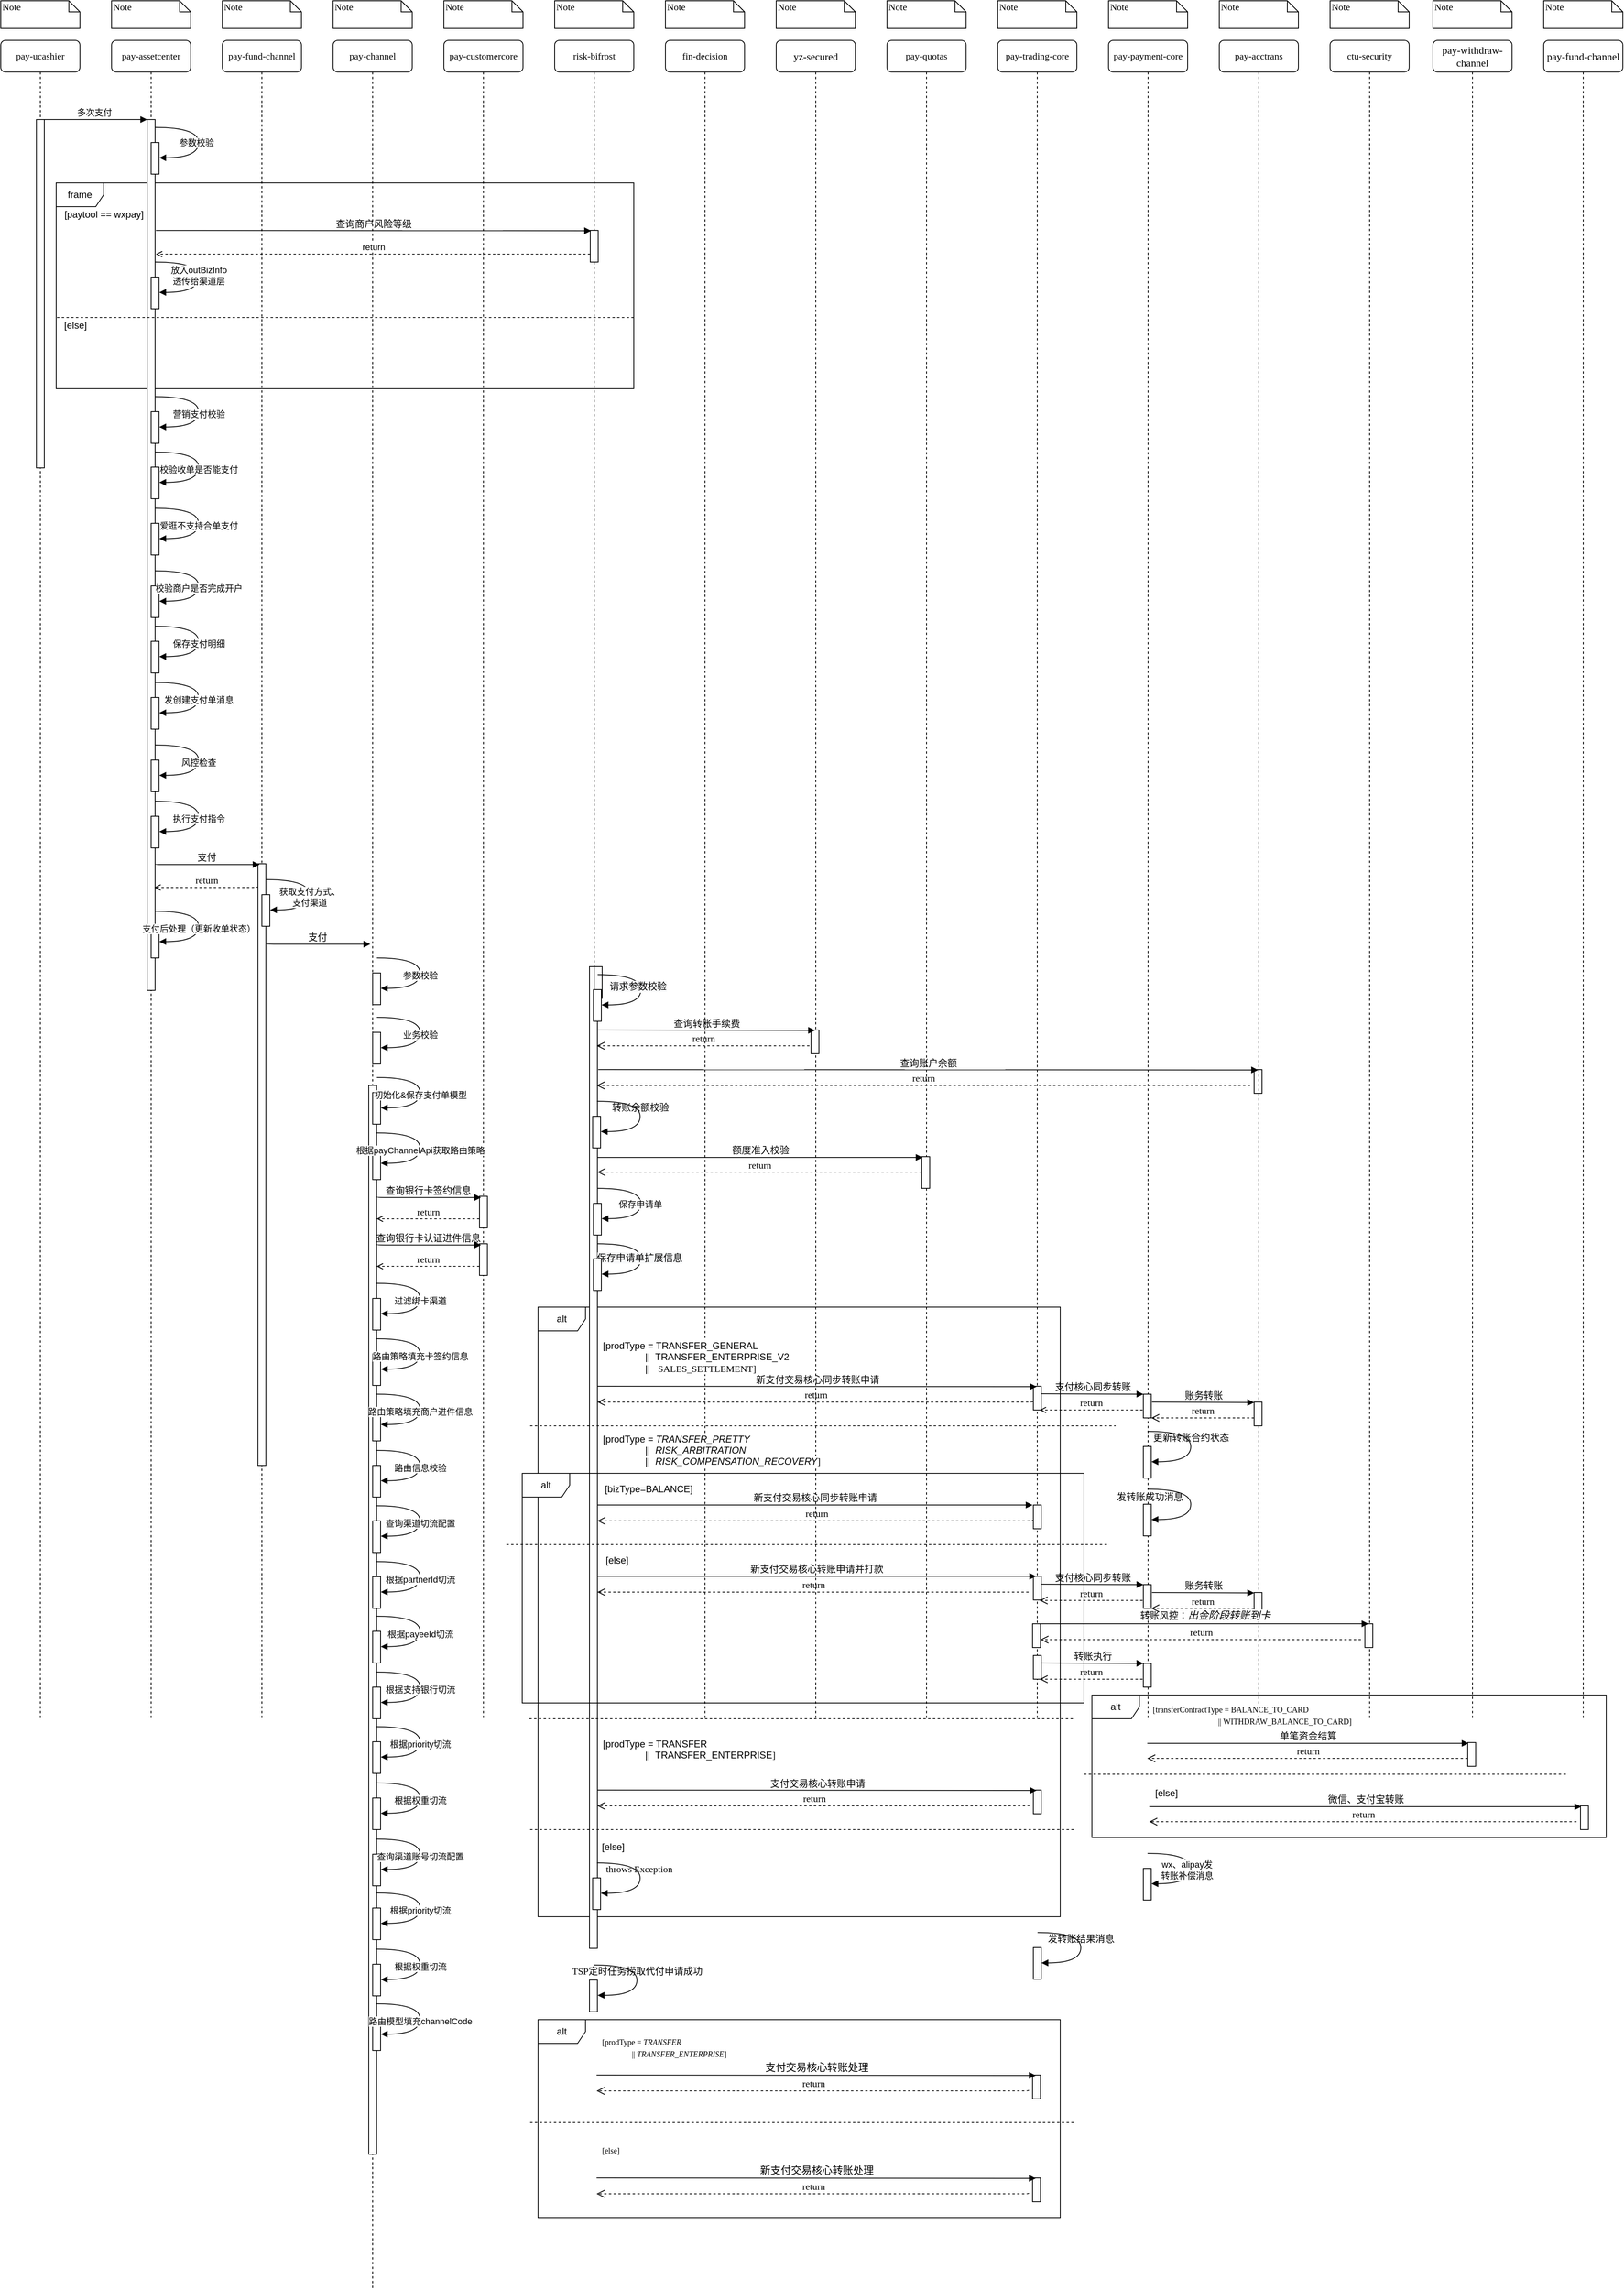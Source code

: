 <mxfile version="14.9.5" type="github">
  <diagram name="Page-1" id="9361dd3d-8414-5efd-6122-117bd74ce7a7">
    <mxGraphModel dx="1426" dy="771" grid="1" gridSize="10" guides="1" tooltips="1" connect="1" arrows="1" fold="1" page="0" pageScale="1.5" pageWidth="826" pageHeight="1169" background="none" math="0" shadow="0">
      <root>
        <mxCell id="0" />
        <mxCell id="1" parent="0" />
        <mxCell id="-DsZsUz7Ngo_Cz6wqwiF-262" value="frame" style="shape=umlFrame;whiteSpace=wrap;html=1;" parent="1" vertex="1">
          <mxGeometry x="190" y="260" width="730" height="260" as="geometry" />
        </mxCell>
        <mxCell id="-DsZsUz7Ngo_Cz6wqwiF-94" value="&lt;span&gt;&lt;font style=&quot;font-size: 12px&quot;&gt;pay-assetcenter&lt;/font&gt;&lt;/span&gt;" style="shape=umlLifeline;perimeter=lifelinePerimeter;whiteSpace=wrap;html=1;container=1;collapsible=0;recursiveResize=0;outlineConnect=0;rounded=1;shadow=0;comic=0;labelBackgroundColor=none;strokeWidth=1;fontFamily=Verdana;fontSize=12;align=center;" parent="1" vertex="1">
          <mxGeometry x="260" y="80" width="100" height="2120" as="geometry" />
        </mxCell>
        <mxCell id="-DsZsUz7Ngo_Cz6wqwiF-242" value="" style="html=1;points=[];perimeter=orthogonalPerimeter;rounded=0;shadow=0;comic=0;labelBackgroundColor=none;strokeWidth=1;fontFamily=Verdana;fontSize=12;align=center;" parent="1" vertex="1">
          <mxGeometry x="305" y="180" width="10" height="1100" as="geometry" />
        </mxCell>
        <mxCell id="-DsZsUz7Ngo_Cz6wqwiF-89" value="alt" style="shape=umlFrame;whiteSpace=wrap;html=1;" parent="1" vertex="1">
          <mxGeometry x="799" y="2580" width="660" height="250" as="geometry" />
        </mxCell>
        <mxCell id="-DsZsUz7Ngo_Cz6wqwiF-90" value="risk-bifrost" style="shape=umlLifeline;perimeter=lifelinePerimeter;whiteSpace=wrap;html=1;container=0;collapsible=0;recursiveResize=0;outlineConnect=0;rounded=1;shadow=0;comic=0;labelBackgroundColor=none;strokeWidth=1;fontFamily=Verdana;fontSize=12;align=center;" parent="1" vertex="1">
          <mxGeometry x="820" y="80" width="100" height="2120" as="geometry" />
        </mxCell>
        <mxCell id="-DsZsUz7Ngo_Cz6wqwiF-91" value="alt" style="shape=umlFrame;whiteSpace=wrap;html=1;" parent="1" vertex="1">
          <mxGeometry x="1499" y="2170" width="650" height="180" as="geometry" />
        </mxCell>
        <mxCell id="-DsZsUz7Ngo_Cz6wqwiF-92" value="alt" style="shape=umlFrame;whiteSpace=wrap;html=1;" parent="1" vertex="1">
          <mxGeometry x="799" y="1680" width="660" height="770" as="geometry" />
        </mxCell>
        <mxCell id="-DsZsUz7Ngo_Cz6wqwiF-93" value="" style="html=1;points=[];perimeter=orthogonalPerimeter;rounded=0;shadow=0;comic=0;labelBackgroundColor=none;strokeWidth=1;fontFamily=Verdana;fontSize=12;align=center;" parent="1" vertex="1">
          <mxGeometry x="864" y="1250" width="10" height="1240" as="geometry" />
        </mxCell>
        <mxCell id="-DsZsUz7Ngo_Cz6wqwiF-96" value="pay-fund-channel" style="shape=umlLifeline;perimeter=lifelinePerimeter;whiteSpace=wrap;html=1;container=1;collapsible=0;recursiveResize=0;outlineConnect=0;rounded=1;shadow=0;comic=0;labelBackgroundColor=none;strokeWidth=1;fontFamily=Verdana;fontSize=12;align=center;" parent="1" vertex="1">
          <mxGeometry x="400" y="80" width="100" height="2120" as="geometry" />
        </mxCell>
        <mxCell id="-DsZsUz7Ngo_Cz6wqwiF-98" value="pay-channel" style="shape=umlLifeline;perimeter=lifelinePerimeter;whiteSpace=wrap;html=1;container=1;collapsible=0;recursiveResize=0;outlineConnect=0;rounded=1;shadow=0;comic=0;labelBackgroundColor=none;strokeWidth=1;fontFamily=Verdana;fontSize=12;align=center;" parent="1" vertex="1">
          <mxGeometry x="540" y="80" width="100" height="2840" as="geometry" />
        </mxCell>
        <mxCell id="-DsZsUz7Ngo_Cz6wqwiF-99" value="pay-customercore" style="shape=umlLifeline;perimeter=lifelinePerimeter;whiteSpace=wrap;html=1;container=1;collapsible=0;recursiveResize=0;outlineConnect=0;rounded=1;shadow=0;comic=0;labelBackgroundColor=none;strokeWidth=1;fontFamily=Verdana;fontSize=12;align=center;" parent="1" vertex="1">
          <mxGeometry x="680" y="80" width="100" height="2120" as="geometry" />
        </mxCell>
        <mxCell id="CnnFhk8UefjDQZWVQF-c-44" value="" style="html=1;points=[];perimeter=orthogonalPerimeter;rounded=0;shadow=0;comic=0;labelBackgroundColor=none;strokeWidth=1;fontFamily=Verdana;fontSize=12;align=center;" vertex="1" parent="-DsZsUz7Ngo_Cz6wqwiF-99">
          <mxGeometry x="45" y="1520" width="10" height="40" as="geometry" />
        </mxCell>
        <mxCell id="CnnFhk8UefjDQZWVQF-c-45" value="查询银行卡认证进件信息" style="html=1;verticalAlign=bottom;endArrow=block;labelBackgroundColor=none;fontFamily=Verdana;fontSize=12;edgeStyle=elbowEdgeStyle;elbow=vertical;exitX=1;exitY=0.854;exitDx=0;exitDy=0;exitPerimeter=0;" edge="1" parent="-DsZsUz7Ngo_Cz6wqwiF-99">
          <mxGeometry relative="1" as="geometry">
            <mxPoint x="-85" y="1520" as="sourcePoint" />
            <mxPoint x="47" y="1521.6" as="targetPoint" />
            <Array as="points">
              <mxPoint x="-80" y="1521.6" />
            </Array>
          </mxGeometry>
        </mxCell>
        <mxCell id="CnnFhk8UefjDQZWVQF-c-46" value="return" style="html=1;verticalAlign=bottom;endArrow=open;dashed=1;endSize=6;labelBackgroundColor=none;fontFamily=Verdana;fontSize=12;edgeStyle=elbowEdgeStyle;elbow=vertical;" edge="1" parent="-DsZsUz7Ngo_Cz6wqwiF-99">
          <mxGeometry relative="1" as="geometry">
            <mxPoint x="-85" y="1548.5" as="targetPoint" />
            <Array as="points">
              <mxPoint x="-10" y="1548.5" />
              <mxPoint x="20" y="1548.5" />
            </Array>
            <mxPoint x="45" y="1548.5" as="sourcePoint" />
          </mxGeometry>
        </mxCell>
        <mxCell id="-DsZsUz7Ngo_Cz6wqwiF-100" value="fin-decision" style="shape=umlLifeline;perimeter=lifelinePerimeter;whiteSpace=wrap;html=1;container=1;collapsible=0;recursiveResize=0;outlineConnect=0;rounded=1;shadow=0;comic=0;labelBackgroundColor=none;strokeWidth=1;fontFamily=Verdana;fontSize=12;align=center;" parent="1" vertex="1">
          <mxGeometry x="960" y="80" width="100" height="2120" as="geometry" />
        </mxCell>
        <mxCell id="-DsZsUz7Ngo_Cz6wqwiF-101" value="&lt;font style=&quot;font-size: 12px&quot;&gt;pay-ucashier&lt;/font&gt;" style="shape=umlLifeline;perimeter=lifelinePerimeter;whiteSpace=wrap;html=1;container=1;collapsible=0;recursiveResize=0;outlineConnect=0;rounded=1;shadow=0;comic=0;labelBackgroundColor=none;strokeWidth=1;fontFamily=Verdana;fontSize=12;align=center;" parent="1" vertex="1">
          <mxGeometry x="120" y="80" width="100" height="2120" as="geometry" />
        </mxCell>
        <mxCell id="-DsZsUz7Ngo_Cz6wqwiF-102" value="" style="html=1;points=[];perimeter=orthogonalPerimeter;rounded=0;shadow=0;comic=0;labelBackgroundColor=none;strokeWidth=1;fontFamily=Verdana;fontSize=12;align=center;" parent="-DsZsUz7Ngo_Cz6wqwiF-101" vertex="1">
          <mxGeometry x="45" y="100" width="10" height="440" as="geometry" />
        </mxCell>
        <mxCell id="-DsZsUz7Ngo_Cz6wqwiF-104" value="Note" style="shape=note;whiteSpace=wrap;html=1;size=14;verticalAlign=top;align=left;spacingTop=-6;rounded=0;shadow=0;comic=0;labelBackgroundColor=none;strokeWidth=1;fontFamily=Verdana;fontSize=12" parent="1" vertex="1">
          <mxGeometry x="120" y="30" width="100" height="35" as="geometry" />
        </mxCell>
        <mxCell id="-DsZsUz7Ngo_Cz6wqwiF-105" value="Note" style="shape=note;whiteSpace=wrap;html=1;size=14;verticalAlign=top;align=left;spacingTop=-6;rounded=0;shadow=0;comic=0;labelBackgroundColor=none;strokeWidth=1;fontFamily=Verdana;fontSize=12" parent="1" vertex="1">
          <mxGeometry x="260" y="30" width="100" height="35" as="geometry" />
        </mxCell>
        <mxCell id="-DsZsUz7Ngo_Cz6wqwiF-106" value="Note" style="shape=note;whiteSpace=wrap;html=1;size=14;verticalAlign=top;align=left;spacingTop=-6;rounded=0;shadow=0;comic=0;labelBackgroundColor=none;strokeWidth=1;fontFamily=Verdana;fontSize=12" parent="1" vertex="1">
          <mxGeometry x="400" y="30" width="100" height="35" as="geometry" />
        </mxCell>
        <mxCell id="-DsZsUz7Ngo_Cz6wqwiF-107" value="Note" style="shape=note;whiteSpace=wrap;html=1;size=14;verticalAlign=top;align=left;spacingTop=-6;rounded=0;shadow=0;comic=0;labelBackgroundColor=none;strokeWidth=1;fontFamily=Verdana;fontSize=12" parent="1" vertex="1">
          <mxGeometry x="540" y="30" width="100" height="35" as="geometry" />
        </mxCell>
        <mxCell id="-DsZsUz7Ngo_Cz6wqwiF-108" value="Note" style="shape=note;whiteSpace=wrap;html=1;size=14;verticalAlign=top;align=left;spacingTop=-6;rounded=0;shadow=0;comic=0;labelBackgroundColor=none;strokeWidth=1;fontFamily=Verdana;fontSize=12" parent="1" vertex="1">
          <mxGeometry x="680" y="30" width="100" height="35" as="geometry" />
        </mxCell>
        <mxCell id="-DsZsUz7Ngo_Cz6wqwiF-109" value="Note" style="shape=note;whiteSpace=wrap;html=1;size=14;verticalAlign=top;align=left;spacingTop=-6;rounded=0;shadow=0;comic=0;labelBackgroundColor=none;strokeWidth=1;fontFamily=Verdana;fontSize=12" parent="1" vertex="1">
          <mxGeometry x="820" y="30" width="100" height="35" as="geometry" />
        </mxCell>
        <mxCell id="-DsZsUz7Ngo_Cz6wqwiF-110" value="Note" style="shape=note;whiteSpace=wrap;html=1;size=14;verticalAlign=top;align=left;spacingTop=-6;rounded=0;shadow=0;comic=0;labelBackgroundColor=none;strokeWidth=1;fontFamily=Verdana;fontSize=12" parent="1" vertex="1">
          <mxGeometry x="960" y="30" width="100" height="35" as="geometry" />
        </mxCell>
        <mxCell id="-DsZsUz7Ngo_Cz6wqwiF-117" value="" style="html=1;points=[];perimeter=orthogonalPerimeter;rounded=0;shadow=0;comic=0;labelBackgroundColor=none;strokeWidth=1;fontFamily=Verdana;fontSize=12;align=center;" parent="1" vertex="1">
          <mxGeometry x="865" y="320" width="10" height="40" as="geometry" />
        </mxCell>
        <mxCell id="-DsZsUz7Ngo_Cz6wqwiF-119" value="查询商户风险等级" style="html=1;verticalAlign=bottom;endArrow=block;labelBackgroundColor=none;fontFamily=Verdana;fontSize=12;edgeStyle=elbowEdgeStyle;elbow=vertical;entryX=0.1;entryY=0.025;entryDx=0;entryDy=0;entryPerimeter=0;exitX=1.1;exitY=0.182;exitDx=0;exitDy=0;exitPerimeter=0;" parent="1" target="-DsZsUz7Ngo_Cz6wqwiF-117" edge="1">
          <mxGeometry relative="1" as="geometry">
            <mxPoint x="316" y="320.08" as="sourcePoint" />
            <mxPoint x="580" y="400" as="targetPoint" />
          </mxGeometry>
        </mxCell>
        <mxCell id="-DsZsUz7Ngo_Cz6wqwiF-126" value="&lt;span style=&quot;font-family: , , &amp;#34;segoe ui&amp;#34; , &amp;#34;pingfang sc&amp;#34; , &amp;#34;hiragino sans gb&amp;#34; , &amp;#34;microsoft yahei&amp;#34; , &amp;#34;helvetica neue&amp;#34; , &amp;#34;helvetica&amp;#34; , &amp;#34;arial&amp;#34; , sans-serif , &amp;#34;apple color emoji&amp;#34; , &amp;#34;segoe ui emoji&amp;#34; , &amp;#34;segoe ui symbol&amp;#34; ; font-size: 13px ; background-color: rgb(255 , 255 , 255)&quot;&gt;yz-secured&lt;/span&gt;" style="shape=umlLifeline;perimeter=lifelinePerimeter;whiteSpace=wrap;html=1;container=1;collapsible=0;recursiveResize=0;outlineConnect=0;rounded=1;shadow=0;comic=0;labelBackgroundColor=none;strokeWidth=1;fontFamily=Verdana;fontSize=12;align=center;" parent="1" vertex="1">
          <mxGeometry x="1100" y="80" width="100" height="2120" as="geometry" />
        </mxCell>
        <mxCell id="-DsZsUz7Ngo_Cz6wqwiF-127" value="" style="html=1;points=[];perimeter=orthogonalPerimeter;rounded=0;shadow=0;comic=0;labelBackgroundColor=none;strokeColor=#000000;strokeWidth=1;fillColor=#FFFFFF;fontFamily=Verdana;fontSize=12;fontColor=#000000;align=center;" parent="1" vertex="1">
          <mxGeometry x="1144" y="1330" width="10" height="30" as="geometry" />
        </mxCell>
        <mxCell id="-DsZsUz7Ngo_Cz6wqwiF-128" value="Note" style="shape=note;whiteSpace=wrap;html=1;size=14;verticalAlign=top;align=left;spacingTop=-6;rounded=0;shadow=0;comic=0;labelBackgroundColor=none;strokeWidth=1;fontFamily=Verdana;fontSize=12" parent="1" vertex="1">
          <mxGeometry x="1100" y="30" width="100" height="35" as="geometry" />
        </mxCell>
        <mxCell id="-DsZsUz7Ngo_Cz6wqwiF-132" value="" style="html=1;points=[];perimeter=orthogonalPerimeter;rounded=0;shadow=0;comic=0;labelBackgroundColor=none;strokeWidth=1;fontFamily=Verdana;fontSize=12;align=center;" parent="1" vertex="1">
          <mxGeometry x="870" y="1250" width="10" height="40" as="geometry" />
        </mxCell>
        <mxCell id="-DsZsUz7Ngo_Cz6wqwiF-135" value="查询转账手续费" style="html=1;verticalAlign=bottom;endArrow=block;labelBackgroundColor=none;fontFamily=Verdana;fontSize=12;edgeStyle=elbowEdgeStyle;elbow=vertical;entryX=0.5;entryY=0.033;entryDx=0;entryDy=0;entryPerimeter=0;" parent="1" target="-DsZsUz7Ngo_Cz6wqwiF-127" edge="1">
          <mxGeometry relative="1" as="geometry">
            <mxPoint x="875" y="1330" as="sourcePoint" />
            <mxPoint x="1142" y="1331.02" as="targetPoint" />
          </mxGeometry>
        </mxCell>
        <mxCell id="-DsZsUz7Ngo_Cz6wqwiF-136" value="return" style="html=1;verticalAlign=bottom;endArrow=open;dashed=1;endSize=8;labelBackgroundColor=none;fontFamily=Verdana;fontSize=12;edgeStyle=elbowEdgeStyle;elbow=vertical;" parent="1" edge="1">
          <mxGeometry relative="1" as="geometry">
            <mxPoint x="873" y="1350" as="targetPoint" />
            <Array as="points">
              <mxPoint x="1087" y="1350" />
              <mxPoint x="1117" y="1350" />
            </Array>
            <mxPoint x="1142" y="1350" as="sourcePoint" />
          </mxGeometry>
        </mxCell>
        <mxCell id="-DsZsUz7Ngo_Cz6wqwiF-137" value="" style="html=1;points=[];perimeter=orthogonalPerimeter;rounded=0;shadow=0;comic=0;labelBackgroundColor=none;strokeColor=#000000;strokeWidth=1;fillColor=#FFFFFF;fontFamily=Verdana;fontSize=12;fontColor=#000000;align=center;" parent="1" vertex="1">
          <mxGeometry x="1704" y="1380" width="10" height="30" as="geometry" />
        </mxCell>
        <mxCell id="-DsZsUz7Ngo_Cz6wqwiF-138" value="查询账户余额" style="html=1;verticalAlign=bottom;endArrow=block;labelBackgroundColor=none;fontFamily=Verdana;fontSize=12;edgeStyle=elbowEdgeStyle;elbow=vertical;entryX=0.5;entryY=0.033;entryDx=0;entryDy=0;entryPerimeter=0;" parent="1" target="-DsZsUz7Ngo_Cz6wqwiF-137" edge="1">
          <mxGeometry relative="1" as="geometry">
            <mxPoint x="875" y="1380" as="sourcePoint" />
            <mxPoint x="1142" y="1381.02" as="targetPoint" />
          </mxGeometry>
        </mxCell>
        <mxCell id="-DsZsUz7Ngo_Cz6wqwiF-139" value="return" style="html=1;verticalAlign=bottom;endArrow=open;dashed=1;endSize=8;labelBackgroundColor=none;fontFamily=Verdana;fontSize=12;edgeStyle=elbowEdgeStyle;elbow=vertical;" parent="1" edge="1">
          <mxGeometry relative="1" as="geometry">
            <mxPoint x="873" y="1400" as="targetPoint" />
            <Array as="points">
              <mxPoint x="1087" y="1400" />
              <mxPoint x="1117" y="1400" />
            </Array>
            <mxPoint x="1699" y="1400" as="sourcePoint" />
          </mxGeometry>
        </mxCell>
        <mxCell id="-DsZsUz7Ngo_Cz6wqwiF-140" value="&lt;span style=&quot;background-color: rgb(255 , 255 , 255)&quot;&gt;&lt;font style=&quot;font-size: 12px&quot;&gt;pay-quotas&lt;/font&gt;&lt;/span&gt;" style="shape=umlLifeline;perimeter=lifelinePerimeter;whiteSpace=wrap;html=1;container=1;collapsible=0;recursiveResize=0;outlineConnect=0;rounded=1;shadow=0;comic=0;labelBackgroundColor=none;strokeWidth=1;fontFamily=Verdana;fontSize=12;align=center;" parent="1" vertex="1">
          <mxGeometry x="1240" y="80" width="100" height="2120" as="geometry" />
        </mxCell>
        <mxCell id="-DsZsUz7Ngo_Cz6wqwiF-141" value="Note" style="shape=note;whiteSpace=wrap;html=1;size=14;verticalAlign=top;align=left;spacingTop=-6;rounded=0;shadow=0;comic=0;labelBackgroundColor=none;strokeWidth=1;fontFamily=Verdana;fontSize=12" parent="1" vertex="1">
          <mxGeometry x="1240" y="30" width="100" height="35" as="geometry" />
        </mxCell>
        <mxCell id="-DsZsUz7Ngo_Cz6wqwiF-142" value="" style="html=1;points=[];perimeter=orthogonalPerimeter;rounded=0;shadow=0;comic=0;labelBackgroundColor=none;strokeWidth=1;fontFamily=Verdana;fontSize=12;align=center;" parent="1" vertex="1">
          <mxGeometry x="868" y="1439" width="10" height="40" as="geometry" />
        </mxCell>
        <mxCell id="-DsZsUz7Ngo_Cz6wqwiF-143" value="转账余额校验" style="html=1;verticalAlign=bottom;endArrow=block;labelBackgroundColor=none;fontFamily=Verdana;fontSize=12;elbow=vertical;edgeStyle=orthogonalEdgeStyle;curved=1;entryX=1;entryY=0.286;entryPerimeter=0;exitX=1.038;exitY=0.345;exitPerimeter=0;" parent="1" edge="1">
          <mxGeometry relative="1" as="geometry">
            <mxPoint x="873.333" y="1420" as="sourcePoint" />
            <mxPoint x="878.333" y="1458.333" as="targetPoint" />
            <Array as="points">
              <mxPoint x="928" y="1420" />
              <mxPoint x="928" y="1458" />
            </Array>
          </mxGeometry>
        </mxCell>
        <mxCell id="-DsZsUz7Ngo_Cz6wqwiF-144" value="&lt;span style=&quot;background-color: rgb(255 , 255 , 255)&quot;&gt;&lt;font style=&quot;font-size: 12px&quot;&gt;pay-trading-core&lt;/font&gt;&lt;/span&gt;" style="shape=umlLifeline;perimeter=lifelinePerimeter;whiteSpace=wrap;html=1;container=1;collapsible=0;recursiveResize=0;outlineConnect=0;rounded=1;shadow=0;comic=0;labelBackgroundColor=none;strokeWidth=1;fontFamily=Verdana;fontSize=12;align=center;" parent="1" vertex="1">
          <mxGeometry x="1380" y="80" width="100" height="2120" as="geometry" />
        </mxCell>
        <mxCell id="-DsZsUz7Ngo_Cz6wqwiF-145" value="" style="html=1;points=[];perimeter=orthogonalPerimeter;rounded=0;shadow=0;comic=0;labelBackgroundColor=none;strokeColor=#000000;strokeWidth=1;fillColor=#FFFFFF;fontFamily=Verdana;fontSize=12;fontColor=#000000;align=center;" parent="-DsZsUz7Ngo_Cz6wqwiF-144" vertex="1">
          <mxGeometry x="45" y="1700" width="10" height="30" as="geometry" />
        </mxCell>
        <mxCell id="-DsZsUz7Ngo_Cz6wqwiF-146" value="Note" style="shape=note;whiteSpace=wrap;html=1;size=14;verticalAlign=top;align=left;spacingTop=-6;rounded=0;shadow=0;comic=0;labelBackgroundColor=none;strokeWidth=1;fontFamily=Verdana;fontSize=12" parent="1" vertex="1">
          <mxGeometry x="1380" y="30" width="100" height="35" as="geometry" />
        </mxCell>
        <mxCell id="-DsZsUz7Ngo_Cz6wqwiF-147" value="" style="endArrow=none;html=1;edgeStyle=orthogonalEdgeStyle;dashed=1;" parent="1" edge="1">
          <mxGeometry relative="1" as="geometry">
            <mxPoint x="789" y="1830" as="sourcePoint" />
            <mxPoint x="1529" y="1830" as="targetPoint" />
          </mxGeometry>
        </mxCell>
        <mxCell id="-DsZsUz7Ngo_Cz6wqwiF-148" value="return" style="html=1;verticalAlign=bottom;endArrow=open;dashed=1;endSize=8;labelBackgroundColor=none;fontFamily=Verdana;fontSize=12;edgeStyle=elbowEdgeStyle;elbow=vertical;entryX=0.9;entryY=0.692;entryDx=0;entryDy=0;entryPerimeter=0;exitX=-0.1;exitY=0.633;exitDx=0;exitDy=0;exitPerimeter=0;" parent="1" source="-DsZsUz7Ngo_Cz6wqwiF-145" edge="1">
          <mxGeometry relative="1" as="geometry">
            <mxPoint x="874" y="1799.76" as="targetPoint" />
            <Array as="points">
              <mxPoint x="1221.5" y="1800" />
              <mxPoint x="1251.5" y="1800" />
            </Array>
            <mxPoint x="1419" y="1800" as="sourcePoint" />
          </mxGeometry>
        </mxCell>
        <mxCell id="-DsZsUz7Ngo_Cz6wqwiF-149" value="&lt;div&gt;&lt;span&gt;[prodType =&amp;nbsp;&lt;/span&gt;&lt;span style=&quot;font-size: 9pt ; background-color: rgb(255 , 255 , 255)&quot;&gt;TRANSFER_GENERAL&lt;/span&gt;&lt;/div&gt;&lt;div&gt;&lt;span&gt;&amp;nbsp; &amp;nbsp; &amp;nbsp; &amp;nbsp; &amp;nbsp; &amp;nbsp; &amp;nbsp; &amp;nbsp; ||&amp;nbsp; &lt;/span&gt;&lt;span style=&quot;background-color: rgb(255 , 255 , 255) ; font-size: 9pt&quot;&gt;TRANSFER_ENTERPRISE_V2&lt;/span&gt;&lt;/div&gt;&lt;div&gt;&lt;span style=&quot;background-color: rgb(255 , 255 , 255) ; font-size: 9pt&quot;&gt;&amp;nbsp; &amp;nbsp; &amp;nbsp; &amp;nbsp; &amp;nbsp; &amp;nbsp; &amp;nbsp; &amp;nbsp; ||&amp;nbsp; &amp;nbsp;&lt;/span&gt;&lt;span style=&quot;background-color: rgb(255 , 255 , 255) ; font-family: &amp;#34;menlo&amp;#34; ; font-size: 9pt&quot;&gt;SALES_SETTLEMENT]&lt;/span&gt;&lt;span style=&quot;background-color: rgb(255 , 255 , 255) ; font-size: 9pt&quot;&gt;&amp;nbsp; &amp;nbsp; &amp;nbsp;&lt;/span&gt;&lt;/div&gt;&lt;div&gt;&lt;span style=&quot;color: rgb(102 , 14 , 122) ; font-style: italic ; font-weight: bold ; background-color: rgb(255 , 255 , 255) ; font-size: 9pt&quot;&gt;&amp;nbsp;&lt;/span&gt;&lt;/div&gt;" style="text;html=1;strokeColor=none;fillColor=none;align=left;verticalAlign=middle;whiteSpace=wrap;rounded=0;" parent="1" vertex="1">
          <mxGeometry x="879" y="1720" width="250" height="60" as="geometry" />
        </mxCell>
        <mxCell id="-DsZsUz7Ngo_Cz6wqwiF-150" value="新支付交易核心同步转账申请" style="html=1;verticalAlign=bottom;endArrow=block;labelBackgroundColor=none;fontFamily=Verdana;fontSize=12;edgeStyle=elbowEdgeStyle;elbow=vertical;" parent="1" edge="1">
          <mxGeometry relative="1" as="geometry">
            <mxPoint x="874" y="1780" as="sourcePoint" />
            <mxPoint x="1429" y="1781" as="targetPoint" />
          </mxGeometry>
        </mxCell>
        <mxCell id="-DsZsUz7Ngo_Cz6wqwiF-151" value="&lt;div&gt;[prodType =&amp;nbsp;&lt;span style=&quot;font-style: italic ; background-color: rgb(255 , 255 , 255) ; font-size: 9pt&quot;&gt;TRANSFER_PRETTY&lt;/span&gt;&lt;/div&gt;&lt;div&gt;&lt;span&gt;&amp;nbsp; &amp;nbsp; &amp;nbsp; &amp;nbsp; &amp;nbsp; &amp;nbsp; &amp;nbsp; &amp;nbsp; ||&amp;nbsp;&amp;nbsp;&lt;/span&gt;&lt;span style=&quot;font-style: italic ; background-color: rgb(255 , 255 , 255) ; font-size: 9pt&quot;&gt;RISK_ARBITRATION&lt;/span&gt;&lt;/div&gt;&lt;div&gt;&lt;span style=&quot;background-color: rgb(255 , 255 , 255) ; font-size: 9pt&quot;&gt;&amp;nbsp; &amp;nbsp; &amp;nbsp; &amp;nbsp; &amp;nbsp; &amp;nbsp; &amp;nbsp; &amp;nbsp; ||&amp;nbsp; &lt;/span&gt;&lt;span style=&quot;font-style: italic ; background-color: rgb(255 , 255 , 255) ; font-size: 9pt&quot;&gt;RISK_COMPENSATION_RECOVERY&lt;/span&gt;&lt;span style=&quot;font-size: 9pt ; background-color: rgb(255 , 255 , 255) ; font-family: &amp;#34;menlo&amp;#34;&quot;&gt;]&lt;/span&gt;&lt;span style=&quot;font-size: 9pt ; background-color: rgb(255 , 255 , 255)&quot;&gt;&amp;nbsp; &amp;nbsp; &amp;nbsp;&lt;/span&gt;&lt;br&gt;&lt;/div&gt;&lt;div&gt;&lt;span style=&quot;font-style: italic ; background-color: rgb(255 , 255 , 255) ; font-size: 9pt&quot;&gt;&amp;nbsp;&lt;/span&gt;&lt;/div&gt;" style="text;html=1;strokeColor=none;fillColor=none;align=left;verticalAlign=middle;whiteSpace=wrap;rounded=0;" parent="1" vertex="1">
          <mxGeometry x="879" y="1860" width="290" height="30" as="geometry" />
        </mxCell>
        <mxCell id="-DsZsUz7Ngo_Cz6wqwiF-152" value="[bizType=BALANCE]" style="text;html=1;strokeColor=none;fillColor=none;align=center;verticalAlign=middle;whiteSpace=wrap;rounded=0;" parent="1" vertex="1">
          <mxGeometry x="919" y="1900" width="40" height="20" as="geometry" />
        </mxCell>
        <mxCell id="-DsZsUz7Ngo_Cz6wqwiF-153" value="" style="html=1;points=[];perimeter=orthogonalPerimeter;rounded=0;shadow=0;comic=0;labelBackgroundColor=none;strokeColor=#000000;strokeWidth=1;fillColor=#FFFFFF;fontFamily=Verdana;fontSize=12;fontColor=#000000;align=center;" parent="1" vertex="1">
          <mxGeometry x="1425" y="1930" width="10" height="30" as="geometry" />
        </mxCell>
        <mxCell id="-DsZsUz7Ngo_Cz6wqwiF-154" value="" style="endArrow=none;html=1;edgeStyle=orthogonalEdgeStyle;dashed=1;" parent="1" edge="1">
          <mxGeometry relative="1" as="geometry">
            <mxPoint x="759" y="1980" as="sourcePoint" />
            <mxPoint x="1519" y="1980" as="targetPoint" />
          </mxGeometry>
        </mxCell>
        <mxCell id="-DsZsUz7Ngo_Cz6wqwiF-155" value="return" style="html=1;verticalAlign=bottom;endArrow=open;dashed=1;endSize=8;labelBackgroundColor=none;fontFamily=Verdana;fontSize=12;edgeStyle=elbowEdgeStyle;elbow=vertical;entryX=0.9;entryY=0.692;entryDx=0;entryDy=0;entryPerimeter=0;exitX=0;exitY=0.6;exitDx=0;exitDy=0;exitPerimeter=0;" parent="1" source="-DsZsUz7Ngo_Cz6wqwiF-153" edge="1">
          <mxGeometry relative="1" as="geometry">
            <mxPoint x="874" y="1949.76" as="targetPoint" />
            <Array as="points">
              <mxPoint x="1221.5" y="1950" />
              <mxPoint x="1251.5" y="1950" />
            </Array>
            <mxPoint x="1419" y="1950" as="sourcePoint" />
          </mxGeometry>
        </mxCell>
        <mxCell id="-DsZsUz7Ngo_Cz6wqwiF-156" value="新支付交易核心同步转账申请" style="html=1;verticalAlign=bottom;endArrow=block;labelBackgroundColor=none;fontFamily=Verdana;fontSize=12;edgeStyle=elbowEdgeStyle;elbow=vertical;entryX=-0.1;entryY=0;entryDx=0;entryDy=0;entryPerimeter=0;" parent="1" target="-DsZsUz7Ngo_Cz6wqwiF-153" edge="1">
          <mxGeometry relative="1" as="geometry">
            <mxPoint x="874" y="1930" as="sourcePoint" />
            <mxPoint x="1419" y="1931" as="targetPoint" />
          </mxGeometry>
        </mxCell>
        <mxCell id="-DsZsUz7Ngo_Cz6wqwiF-157" value="" style="html=1;points=[];perimeter=orthogonalPerimeter;rounded=0;shadow=0;comic=0;labelBackgroundColor=none;strokeColor=#000000;strokeWidth=1;fillColor=#FFFFFF;fontFamily=Verdana;fontSize=12;fontColor=#000000;align=center;" parent="1" vertex="1">
          <mxGeometry x="1425" y="2290" width="10" height="30" as="geometry" />
        </mxCell>
        <mxCell id="-DsZsUz7Ngo_Cz6wqwiF-158" value="" style="endArrow=none;html=1;edgeStyle=orthogonalEdgeStyle;dashed=1;" parent="1" edge="1">
          <mxGeometry relative="1" as="geometry">
            <mxPoint x="789" y="2340" as="sourcePoint" />
            <mxPoint x="1479" y="2340" as="targetPoint" />
          </mxGeometry>
        </mxCell>
        <mxCell id="-DsZsUz7Ngo_Cz6wqwiF-159" value="return" style="html=1;verticalAlign=bottom;endArrow=open;dashed=1;endSize=8;labelBackgroundColor=none;fontFamily=Verdana;fontSize=12;edgeStyle=elbowEdgeStyle;elbow=vertical;entryX=0.9;entryY=0.692;entryDx=0;entryDy=0;entryPerimeter=0;exitX=-0.5;exitY=0.633;exitDx=0;exitDy=0;exitPerimeter=0;" parent="1" source="-DsZsUz7Ngo_Cz6wqwiF-157" edge="1">
          <mxGeometry relative="1" as="geometry">
            <mxPoint x="874" y="2309.76" as="targetPoint" />
            <Array as="points">
              <mxPoint x="1221.5" y="2310" />
              <mxPoint x="1251.5" y="2310" />
            </Array>
            <mxPoint x="1419" y="2310" as="sourcePoint" />
          </mxGeometry>
        </mxCell>
        <mxCell id="-DsZsUz7Ngo_Cz6wqwiF-160" value="&lt;div&gt;&lt;span&gt;[prodType =&amp;nbsp;&lt;/span&gt;&lt;span style=&quot;font-size: 9pt ; background-color: rgb(255 , 255 , 255)&quot;&gt;TRANSFER&lt;/span&gt;&lt;/div&gt;&lt;div&gt;&lt;span&gt;&amp;nbsp; &amp;nbsp; &amp;nbsp; &amp;nbsp; &amp;nbsp; &amp;nbsp; &amp;nbsp; &amp;nbsp; ||&amp;nbsp; &lt;/span&gt;&lt;span style=&quot;background-color: rgb(255 , 255 , 255) ; font-size: 9pt&quot;&gt;TRANSFER_ENTERPRISE&lt;/span&gt;&lt;span style=&quot;font-size: 9pt ; background-color: rgb(255 , 255 , 255) ; font-family: &amp;#34;menlo&amp;#34;&quot;&gt;]&lt;/span&gt;&lt;span style=&quot;font-size: 9pt ; background-color: rgb(255 , 255 , 255)&quot;&gt;&amp;nbsp; &amp;nbsp; &amp;nbsp;&lt;/span&gt;&lt;/div&gt;&lt;div&gt;&lt;span style=&quot;color: rgb(102 , 14 , 122) ; font-style: italic ; font-weight: bold ; background-color: rgb(255 , 255 , 255) ; font-size: 9pt&quot;&gt;&amp;nbsp;&lt;/span&gt;&lt;/div&gt;" style="text;html=1;strokeColor=none;fillColor=none;align=left;verticalAlign=middle;whiteSpace=wrap;rounded=0;" parent="1" vertex="1">
          <mxGeometry x="879" y="2230" width="250" height="32" as="geometry" />
        </mxCell>
        <mxCell id="-DsZsUz7Ngo_Cz6wqwiF-161" value="支付交易核心转账申请" style="html=1;verticalAlign=bottom;endArrow=block;labelBackgroundColor=none;fontFamily=Verdana;fontSize=12;edgeStyle=elbowEdgeStyle;elbow=vertical;" parent="1" edge="1">
          <mxGeometry relative="1" as="geometry">
            <mxPoint x="874" y="2290" as="sourcePoint" />
            <mxPoint x="1429" y="2291" as="targetPoint" />
          </mxGeometry>
        </mxCell>
        <mxCell id="-DsZsUz7Ngo_Cz6wqwiF-162" value="[else]" style="text;html=1;strokeColor=none;fillColor=none;align=center;verticalAlign=middle;whiteSpace=wrap;rounded=0;" parent="1" vertex="1">
          <mxGeometry x="874" y="2352" width="40" height="20" as="geometry" />
        </mxCell>
        <mxCell id="-DsZsUz7Ngo_Cz6wqwiF-163" value="throws Exception&amp;nbsp;" style="html=1;verticalAlign=bottom;endArrow=block;labelBackgroundColor=none;fontFamily=Verdana;fontSize=12;elbow=vertical;edgeStyle=orthogonalEdgeStyle;curved=1;entryX=1;entryY=0.286;entryPerimeter=0;exitX=1.038;exitY=0.345;exitPerimeter=0;" parent="1" edge="1">
          <mxGeometry relative="1" as="geometry">
            <mxPoint x="873.333" y="2382" as="sourcePoint" />
            <mxPoint x="878.333" y="2420.333" as="targetPoint" />
            <Array as="points">
              <mxPoint x="928" y="2382" />
              <mxPoint x="928" y="2420" />
            </Array>
          </mxGeometry>
        </mxCell>
        <mxCell id="-DsZsUz7Ngo_Cz6wqwiF-164" value="&lt;span style=&quot;background-color: rgb(255 , 255 , 255)&quot;&gt;&lt;font style=&quot;font-size: 12px&quot;&gt;pay-payment-core&lt;/font&gt;&lt;/span&gt;" style="shape=umlLifeline;perimeter=lifelinePerimeter;whiteSpace=wrap;html=1;container=0;collapsible=0;recursiveResize=0;outlineConnect=0;rounded=1;shadow=0;comic=0;labelBackgroundColor=none;strokeWidth=1;fontFamily=Verdana;fontSize=12;align=center;" parent="1" vertex="1">
          <mxGeometry x="1520" y="80" width="100" height="2120" as="geometry" />
        </mxCell>
        <mxCell id="-DsZsUz7Ngo_Cz6wqwiF-165" value="Note" style="shape=note;whiteSpace=wrap;html=1;size=14;verticalAlign=top;align=left;spacingTop=-6;rounded=0;shadow=0;comic=0;labelBackgroundColor=none;strokeWidth=1;fontFamily=Verdana;fontSize=12" parent="1" vertex="1">
          <mxGeometry x="1520" y="30" width="100" height="35" as="geometry" />
        </mxCell>
        <mxCell id="-DsZsUz7Ngo_Cz6wqwiF-166" value="支付核心同步转账" style="html=1;verticalAlign=bottom;endArrow=block;labelBackgroundColor=none;fontFamily=Verdana;fontSize=12;edgeStyle=elbowEdgeStyle;elbow=vertical;" parent="1" target="-DsZsUz7Ngo_Cz6wqwiF-219" edge="1">
          <mxGeometry relative="1" as="geometry">
            <mxPoint x="1435" y="1789.5" as="sourcePoint" />
            <mxPoint x="1565" y="1789.5" as="targetPoint" />
          </mxGeometry>
        </mxCell>
        <mxCell id="-DsZsUz7Ngo_Cz6wqwiF-167" value="return" style="html=1;verticalAlign=bottom;endArrow=open;dashed=1;endSize=6;labelBackgroundColor=none;fontFamily=Verdana;fontSize=12;edgeStyle=elbowEdgeStyle;elbow=vertical;" parent="1" edge="1">
          <mxGeometry relative="1" as="geometry">
            <mxPoint x="1433" y="1810" as="targetPoint" />
            <Array as="points">
              <mxPoint x="1508" y="1810" />
              <mxPoint x="1538" y="1810" />
            </Array>
            <mxPoint x="1563" y="1810" as="sourcePoint" />
          </mxGeometry>
        </mxCell>
        <mxCell id="-DsZsUz7Ngo_Cz6wqwiF-168" value="&lt;span style=&quot;background-color: rgb(255 , 255 , 255)&quot;&gt;pay-acctrans&lt;/span&gt;" style="shape=umlLifeline;perimeter=lifelinePerimeter;whiteSpace=wrap;html=1;container=1;collapsible=0;recursiveResize=0;outlineConnect=0;rounded=1;shadow=0;comic=0;labelBackgroundColor=none;strokeWidth=1;fontFamily=Verdana;fontSize=12;align=center;" parent="1" vertex="1">
          <mxGeometry x="1660" y="80" width="100" height="2120" as="geometry" />
        </mxCell>
        <mxCell id="-DsZsUz7Ngo_Cz6wqwiF-169" value="Note" style="shape=note;whiteSpace=wrap;html=1;size=14;verticalAlign=top;align=left;spacingTop=-6;rounded=0;shadow=0;comic=0;labelBackgroundColor=none;strokeWidth=1;fontFamily=Verdana;fontSize=12" parent="1" vertex="1">
          <mxGeometry x="1660" y="30" width="100" height="35" as="geometry" />
        </mxCell>
        <mxCell id="-DsZsUz7Ngo_Cz6wqwiF-170" value="" style="html=1;points=[];perimeter=orthogonalPerimeter;rounded=0;shadow=0;comic=0;labelBackgroundColor=none;strokeWidth=1;fontFamily=Verdana;fontSize=12;align=center;" parent="1" vertex="1">
          <mxGeometry x="869" y="1279" width="10" height="40" as="geometry" />
        </mxCell>
        <mxCell id="-DsZsUz7Ngo_Cz6wqwiF-171" value="" style="html=1;verticalAlign=bottom;endArrow=block;labelBackgroundColor=none;fontFamily=Verdana;fontSize=12;elbow=vertical;edgeStyle=orthogonalEdgeStyle;curved=1;entryX=1;entryY=0.286;entryPerimeter=0;exitX=1.038;exitY=0.345;exitPerimeter=0;" parent="1" edge="1">
          <mxGeometry x="819" y="730" as="geometry">
            <mxPoint x="874.333" y="1260" as="sourcePoint" />
            <mxPoint x="879.333" y="1298.333" as="targetPoint" />
            <Array as="points">
              <mxPoint x="929" y="1260" />
              <mxPoint x="929" y="1298" />
            </Array>
          </mxGeometry>
        </mxCell>
        <mxCell id="-DsZsUz7Ngo_Cz6wqwiF-172" value="&lt;span style=&quot;font-family: &amp;#34;verdana&amp;#34; ; font-size: 12px ; background-color: rgb(248 , 249 , 250)&quot;&gt;请求参数校验&lt;/span&gt;" style="edgeLabel;html=1;align=center;verticalAlign=middle;resizable=0;points=[];" parent="-DsZsUz7Ngo_Cz6wqwiF-171" vertex="1" connectable="0">
          <mxGeometry relative="1" as="geometry">
            <mxPoint x="-4" y="-2" as="offset" />
          </mxGeometry>
        </mxCell>
        <mxCell id="-DsZsUz7Ngo_Cz6wqwiF-173" value="" style="html=1;verticalAlign=bottom;endArrow=block;labelBackgroundColor=none;fontFamily=Verdana;fontSize=12;elbow=vertical;edgeStyle=orthogonalEdgeStyle;curved=1;entryX=1;entryY=0.286;entryPerimeter=0;exitX=1.038;exitY=0.345;exitPerimeter=0;" parent="1" edge="1">
          <mxGeometry x="819" y="730" as="geometry">
            <mxPoint x="874.333" y="1530" as="sourcePoint" />
            <mxPoint x="879.333" y="1568.333" as="targetPoint" />
            <Array as="points">
              <mxPoint x="929" y="1530" />
              <mxPoint x="929" y="1568" />
            </Array>
          </mxGeometry>
        </mxCell>
        <mxCell id="-DsZsUz7Ngo_Cz6wqwiF-174" value="保存申请单" style="edgeLabel;html=1;align=center;verticalAlign=middle;resizable=0;points=[];" parent="-DsZsUz7Ngo_Cz6wqwiF-173" vertex="1" connectable="0">
          <mxGeometry relative="1" as="geometry">
            <mxPoint x="-1" y="3" as="offset" />
          </mxGeometry>
        </mxCell>
        <mxCell id="-DsZsUz7Ngo_Cz6wqwiF-175" value="" style="html=1;verticalAlign=bottom;endArrow=block;labelBackgroundColor=none;fontFamily=Verdana;fontSize=12;elbow=vertical;edgeStyle=orthogonalEdgeStyle;curved=1;entryX=1;entryY=0.286;entryPerimeter=0;exitX=1.038;exitY=0.345;exitPerimeter=0;" parent="1" edge="1">
          <mxGeometry x="819" y="730" as="geometry">
            <mxPoint x="874.333" y="1600" as="sourcePoint" />
            <mxPoint x="879.333" y="1638.333" as="targetPoint" />
            <Array as="points">
              <mxPoint x="929" y="1600" />
              <mxPoint x="929" y="1638" />
            </Array>
          </mxGeometry>
        </mxCell>
        <mxCell id="-DsZsUz7Ngo_Cz6wqwiF-176" value="&lt;span style=&quot;font-family: &amp;#34;verdana&amp;#34; ; font-size: 12px ; background-color: rgb(248 , 249 , 250)&quot;&gt;保存申请单扩展信息&lt;/span&gt;" style="edgeLabel;html=1;align=center;verticalAlign=middle;resizable=0;points=[];" parent="-DsZsUz7Ngo_Cz6wqwiF-175" vertex="1" connectable="0">
          <mxGeometry relative="1" as="geometry">
            <mxPoint x="-2" y="1" as="offset" />
          </mxGeometry>
        </mxCell>
        <mxCell id="-DsZsUz7Ngo_Cz6wqwiF-177" value="alt" style="shape=umlFrame;whiteSpace=wrap;html=1;" parent="1" vertex="1">
          <mxGeometry x="779" y="1890" width="710" height="290" as="geometry" />
        </mxCell>
        <mxCell id="-DsZsUz7Ngo_Cz6wqwiF-178" value="[else]" style="text;html=1;strokeColor=none;fillColor=none;align=center;verticalAlign=middle;whiteSpace=wrap;rounded=0;" parent="1" vertex="1">
          <mxGeometry x="879" y="1990" width="40" height="20" as="geometry" />
        </mxCell>
        <mxCell id="-DsZsUz7Ngo_Cz6wqwiF-179" value="" style="html=1;points=[];perimeter=orthogonalPerimeter;rounded=0;shadow=0;comic=0;labelBackgroundColor=none;strokeColor=#000000;strokeWidth=1;fillColor=#FFFFFF;fontFamily=Verdana;fontSize=12;fontColor=#000000;align=center;" parent="1" vertex="1">
          <mxGeometry x="1425" y="2020" width="10" height="30" as="geometry" />
        </mxCell>
        <mxCell id="-DsZsUz7Ngo_Cz6wqwiF-180" value="return" style="html=1;verticalAlign=bottom;endArrow=open;dashed=1;endSize=8;labelBackgroundColor=none;fontFamily=Verdana;fontSize=12;edgeStyle=elbowEdgeStyle;elbow=vertical;entryX=0.9;entryY=0.692;entryDx=0;entryDy=0;entryPerimeter=0;" parent="1" edge="1">
          <mxGeometry x="819" y="730" as="geometry">
            <mxPoint x="874" y="2039.76" as="targetPoint" />
            <Array as="points">
              <mxPoint x="1221.5" y="2040" />
              <mxPoint x="1251.5" y="2040" />
            </Array>
            <mxPoint x="1419" y="2040" as="sourcePoint" />
          </mxGeometry>
        </mxCell>
        <mxCell id="-DsZsUz7Ngo_Cz6wqwiF-181" value="新支付交易核心转账申请并打款" style="html=1;verticalAlign=bottom;endArrow=block;labelBackgroundColor=none;fontFamily=Verdana;fontSize=12;edgeStyle=elbowEdgeStyle;elbow=vertical;" parent="1" edge="1">
          <mxGeometry x="819" y="730" as="geometry">
            <mxPoint x="874" y="2020" as="sourcePoint" />
            <mxPoint x="1428.5" y="2020" as="targetPoint" />
          </mxGeometry>
        </mxCell>
        <mxCell id="-DsZsUz7Ngo_Cz6wqwiF-182" value="" style="html=1;points=[];perimeter=orthogonalPerimeter;rounded=0;shadow=0;comic=0;labelBackgroundColor=none;strokeWidth=1;fontFamily=Verdana;fontSize=12;align=center;" parent="1" vertex="1">
          <mxGeometry x="869" y="1549" width="10" height="40" as="geometry" />
        </mxCell>
        <mxCell id="-DsZsUz7Ngo_Cz6wqwiF-183" value="" style="html=1;points=[];perimeter=orthogonalPerimeter;rounded=0;shadow=0;comic=0;labelBackgroundColor=none;strokeWidth=1;fontFamily=Verdana;fontSize=12;align=center;" parent="1" vertex="1">
          <mxGeometry x="869" y="1619" width="10" height="40" as="geometry" />
        </mxCell>
        <mxCell id="-DsZsUz7Ngo_Cz6wqwiF-184" value="" style="html=1;points=[];perimeter=orthogonalPerimeter;rounded=0;shadow=0;comic=0;labelBackgroundColor=none;strokeWidth=1;fontFamily=Verdana;fontSize=12;align=center;" parent="1" vertex="1">
          <mxGeometry x="868" y="2401" width="10" height="40" as="geometry" />
        </mxCell>
        <mxCell id="-DsZsUz7Ngo_Cz6wqwiF-185" value="" style="html=1;points=[];perimeter=orthogonalPerimeter;rounded=0;shadow=0;comic=0;labelBackgroundColor=none;strokeColor=#000000;strokeWidth=1;fillColor=#FFFFFF;fontFamily=Verdana;fontSize=12;fontColor=#000000;align=center;" parent="1" vertex="1">
          <mxGeometry x="1704" y="1800" width="10" height="30" as="geometry" />
        </mxCell>
        <mxCell id="-DsZsUz7Ngo_Cz6wqwiF-186" value="账务转账" style="html=1;verticalAlign=bottom;endArrow=block;labelBackgroundColor=none;fontFamily=Verdana;fontSize=12;edgeStyle=elbowEdgeStyle;elbow=vertical;" parent="1" edge="1">
          <mxGeometry relative="1" as="geometry">
            <mxPoint x="1575" y="1800" as="sourcePoint" />
            <mxPoint x="1704" y="1800.5" as="targetPoint" />
          </mxGeometry>
        </mxCell>
        <mxCell id="-DsZsUz7Ngo_Cz6wqwiF-187" value="return" style="html=1;verticalAlign=bottom;endArrow=open;dashed=1;endSize=8;labelBackgroundColor=none;fontFamily=Verdana;fontSize=12;edgeStyle=elbowEdgeStyle;elbow=vertical;" parent="1" edge="1">
          <mxGeometry relative="1" as="geometry">
            <mxPoint x="1574" y="1820" as="targetPoint" />
            <Array as="points">
              <mxPoint x="1649" y="1820" />
              <mxPoint x="1679" y="1820" />
            </Array>
            <mxPoint x="1704" y="1820" as="sourcePoint" />
          </mxGeometry>
        </mxCell>
        <mxCell id="-DsZsUz7Ngo_Cz6wqwiF-188" value="更新转账合约状态" style="html=1;verticalAlign=bottom;endArrow=block;labelBackgroundColor=none;fontFamily=Verdana;fontSize=12;elbow=vertical;edgeStyle=orthogonalEdgeStyle;curved=1;entryX=1;entryY=0.286;entryPerimeter=0;exitX=1.038;exitY=0.345;exitPerimeter=0;" parent="1" edge="1">
          <mxGeometry relative="1" as="geometry">
            <mxPoint x="1569.333" y="1837" as="sourcePoint" />
            <mxPoint x="1574.333" y="1875.333" as="targetPoint" />
            <Array as="points">
              <mxPoint x="1624" y="1837" />
              <mxPoint x="1624" y="1875" />
            </Array>
          </mxGeometry>
        </mxCell>
        <mxCell id="-DsZsUz7Ngo_Cz6wqwiF-189" value="" style="html=1;points=[];perimeter=orthogonalPerimeter;rounded=0;shadow=0;comic=0;labelBackgroundColor=none;strokeWidth=1;fontFamily=Verdana;fontSize=12;align=center;" parent="1" vertex="1">
          <mxGeometry x="1564" y="1856" width="10" height="40" as="geometry" />
        </mxCell>
        <mxCell id="-DsZsUz7Ngo_Cz6wqwiF-190" value="" style="html=1;points=[];perimeter=orthogonalPerimeter;rounded=0;shadow=0;comic=0;labelBackgroundColor=none;strokeColor=#000000;strokeWidth=1;fillColor=#FFFFFF;fontFamily=Verdana;fontSize=12;fontColor=#000000;align=center;" parent="1" vertex="1">
          <mxGeometry x="1564" y="2030.5" width="10" height="30" as="geometry" />
        </mxCell>
        <mxCell id="-DsZsUz7Ngo_Cz6wqwiF-191" value="支付核心同步转账" style="html=1;verticalAlign=bottom;endArrow=block;labelBackgroundColor=none;fontFamily=Verdana;fontSize=12;edgeStyle=elbowEdgeStyle;elbow=vertical;" parent="1" target="-DsZsUz7Ngo_Cz6wqwiF-190" edge="1">
          <mxGeometry relative="1" as="geometry">
            <mxPoint x="1435" y="2030" as="sourcePoint" />
            <mxPoint x="1565" y="2030" as="targetPoint" />
          </mxGeometry>
        </mxCell>
        <mxCell id="-DsZsUz7Ngo_Cz6wqwiF-192" value="return" style="html=1;verticalAlign=bottom;endArrow=open;dashed=1;endSize=8;labelBackgroundColor=none;fontFamily=Verdana;fontSize=12;edgeStyle=elbowEdgeStyle;elbow=vertical;" parent="1" edge="1">
          <mxGeometry relative="1" as="geometry">
            <mxPoint x="1433" y="2050.5" as="targetPoint" />
            <Array as="points">
              <mxPoint x="1508" y="2050.5" />
              <mxPoint x="1538" y="2050.5" />
            </Array>
            <mxPoint x="1563" y="2050.5" as="sourcePoint" />
          </mxGeometry>
        </mxCell>
        <mxCell id="-DsZsUz7Ngo_Cz6wqwiF-193" value="" style="html=1;points=[];perimeter=orthogonalPerimeter;rounded=0;shadow=0;comic=0;labelBackgroundColor=none;strokeColor=#000000;strokeWidth=1;fillColor=#FFFFFF;fontFamily=Verdana;fontSize=12;fontColor=#000000;align=center;" parent="1" vertex="1">
          <mxGeometry x="1704" y="2040.5" width="10" height="30" as="geometry" />
        </mxCell>
        <mxCell id="-DsZsUz7Ngo_Cz6wqwiF-194" value="账务转账" style="html=1;verticalAlign=bottom;endArrow=block;labelBackgroundColor=none;fontFamily=Verdana;fontSize=12;edgeStyle=elbowEdgeStyle;elbow=vertical;" parent="1" edge="1">
          <mxGeometry relative="1" as="geometry">
            <mxPoint x="1575" y="2040.5" as="sourcePoint" />
            <mxPoint x="1704" y="2041" as="targetPoint" />
          </mxGeometry>
        </mxCell>
        <mxCell id="-DsZsUz7Ngo_Cz6wqwiF-195" value="return" style="html=1;verticalAlign=bottom;endArrow=open;dashed=1;endSize=8;labelBackgroundColor=none;fontFamily=Verdana;fontSize=12;edgeStyle=elbowEdgeStyle;elbow=vertical;" parent="1" edge="1">
          <mxGeometry relative="1" as="geometry">
            <mxPoint x="1574" y="2060.5" as="targetPoint" />
            <Array as="points">
              <mxPoint x="1649" y="2060.5" />
              <mxPoint x="1679" y="2060.5" />
            </Array>
            <mxPoint x="1704" y="2060.5" as="sourcePoint" />
          </mxGeometry>
        </mxCell>
        <mxCell id="-DsZsUz7Ngo_Cz6wqwiF-196" value="ctu-security" style="shape=umlLifeline;perimeter=lifelinePerimeter;whiteSpace=wrap;html=1;container=1;collapsible=0;recursiveResize=0;outlineConnect=0;rounded=1;shadow=0;comic=0;labelBackgroundColor=none;strokeWidth=1;fontFamily=Verdana;fontSize=12;align=center;" parent="1" vertex="1">
          <mxGeometry x="1800" y="80" width="100" height="2120" as="geometry" />
        </mxCell>
        <mxCell id="-DsZsUz7Ngo_Cz6wqwiF-197" value="Note" style="shape=note;whiteSpace=wrap;html=1;size=14;verticalAlign=top;align=left;spacingTop=-6;rounded=0;shadow=0;comic=0;labelBackgroundColor=none;strokeWidth=1;fontFamily=Verdana;fontSize=12" parent="1" vertex="1">
          <mxGeometry x="1800" y="30" width="100" height="35" as="geometry" />
        </mxCell>
        <mxCell id="-DsZsUz7Ngo_Cz6wqwiF-198" value="" style="html=1;points=[];perimeter=orthogonalPerimeter;rounded=0;shadow=0;comic=0;labelBackgroundColor=none;strokeColor=#000000;strokeWidth=1;fillColor=#FFFFFF;fontFamily=Verdana;fontSize=12;fontColor=#000000;align=center;" parent="1" vertex="1">
          <mxGeometry x="1424" y="2080" width="10" height="30" as="geometry" />
        </mxCell>
        <mxCell id="-DsZsUz7Ngo_Cz6wqwiF-199" value="" style="html=1;points=[];perimeter=orthogonalPerimeter;rounded=0;shadow=0;comic=0;labelBackgroundColor=none;strokeColor=#000000;strokeWidth=1;fillColor=#FFFFFF;fontFamily=Verdana;fontSize=12;fontColor=#000000;align=center;" parent="1" vertex="1">
          <mxGeometry x="1844" y="2080" width="10" height="30" as="geometry" />
        </mxCell>
        <mxCell id="-DsZsUz7Ngo_Cz6wqwiF-200" value="转账风控：&lt;span style=&quot;font-style: italic ; background-color: rgb(255 , 255 , 255) ; font-family: &amp;#34;menlo&amp;#34; ; font-size: 9.8pt&quot;&gt;出金阶段转账到卡&lt;/span&gt;" style="html=1;verticalAlign=bottom;endArrow=block;labelBackgroundColor=none;fontFamily=Verdana;fontSize=12;edgeStyle=elbowEdgeStyle;elbow=vertical;" parent="1" edge="1">
          <mxGeometry relative="1" as="geometry">
            <mxPoint x="1435" y="2080" as="sourcePoint" />
            <mxPoint x="1848.5" y="2080" as="targetPoint" />
          </mxGeometry>
        </mxCell>
        <mxCell id="-DsZsUz7Ngo_Cz6wqwiF-201" value="return" style="html=1;verticalAlign=bottom;endArrow=open;dashed=1;endSize=8;labelBackgroundColor=none;fontFamily=Verdana;fontSize=12;edgeStyle=elbowEdgeStyle;elbow=vertical;entryX=1;entryY=0.667;entryDx=0;entryDy=0;entryPerimeter=0;" parent="1" target="-DsZsUz7Ngo_Cz6wqwiF-198" edge="1">
          <mxGeometry relative="1" as="geometry">
            <mxPoint x="1439" y="2100" as="targetPoint" />
            <Array as="points">
              <mxPoint x="1784" y="2100" />
              <mxPoint x="1814" y="2100" />
            </Array>
            <mxPoint x="1839" y="2100" as="sourcePoint" />
          </mxGeometry>
        </mxCell>
        <mxCell id="-DsZsUz7Ngo_Cz6wqwiF-202" value="" style="html=1;points=[];perimeter=orthogonalPerimeter;rounded=0;shadow=0;comic=0;labelBackgroundColor=none;strokeColor=#000000;strokeWidth=1;fillColor=#FFFFFF;fontFamily=Verdana;fontSize=12;fontColor=#000000;align=center;" parent="1" vertex="1">
          <mxGeometry x="1425" y="2120" width="10" height="30" as="geometry" />
        </mxCell>
        <mxCell id="-DsZsUz7Ngo_Cz6wqwiF-203" value="" style="html=1;points=[];perimeter=orthogonalPerimeter;rounded=0;shadow=0;comic=0;labelBackgroundColor=none;strokeColor=#000000;strokeWidth=1;fillColor=#FFFFFF;fontFamily=Verdana;fontSize=12;fontColor=#000000;align=center;" parent="1" vertex="1">
          <mxGeometry x="1564" y="2130" width="10" height="30" as="geometry" />
        </mxCell>
        <mxCell id="-DsZsUz7Ngo_Cz6wqwiF-204" value="转账执行" style="html=1;verticalAlign=bottom;endArrow=block;labelBackgroundColor=none;fontFamily=Verdana;fontSize=12;edgeStyle=elbowEdgeStyle;elbow=vertical;" parent="1" target="-DsZsUz7Ngo_Cz6wqwiF-203" edge="1">
          <mxGeometry relative="1" as="geometry">
            <mxPoint x="1435" y="2129.5" as="sourcePoint" />
            <mxPoint x="1565" y="2129.5" as="targetPoint" />
          </mxGeometry>
        </mxCell>
        <mxCell id="-DsZsUz7Ngo_Cz6wqwiF-205" value="return" style="html=1;verticalAlign=bottom;endArrow=open;dashed=1;endSize=8;labelBackgroundColor=none;fontFamily=Verdana;fontSize=12;edgeStyle=elbowEdgeStyle;elbow=vertical;" parent="1" edge="1">
          <mxGeometry relative="1" as="geometry">
            <mxPoint x="1433" y="2150" as="targetPoint" />
            <Array as="points">
              <mxPoint x="1508" y="2150" />
              <mxPoint x="1538" y="2150" />
            </Array>
            <mxPoint x="1563" y="2150" as="sourcePoint" />
          </mxGeometry>
        </mxCell>
        <mxCell id="-DsZsUz7Ngo_Cz6wqwiF-206" value="&lt;span style=&quot;font-family: , , &amp;#34;segoe ui&amp;#34; , &amp;#34;pingfang sc&amp;#34; , &amp;#34;hiragino sans gb&amp;#34; , &amp;#34;microsoft yahei&amp;#34; , &amp;#34;helvetica neue&amp;#34; , &amp;#34;helvetica&amp;#34; , &amp;#34;arial&amp;#34; , sans-serif , &amp;#34;apple color emoji&amp;#34; , &amp;#34;segoe ui emoji&amp;#34; , &amp;#34;segoe ui symbol&amp;#34; ; font-size: 13px ; background-color: rgb(255 , 255 , 255)&quot;&gt;pay-withdraw-channel&lt;/span&gt;" style="shape=umlLifeline;perimeter=lifelinePerimeter;whiteSpace=wrap;html=1;container=1;collapsible=0;recursiveResize=0;outlineConnect=0;rounded=1;shadow=0;comic=0;labelBackgroundColor=none;strokeWidth=1;fontFamily=Verdana;fontSize=12;align=center;" parent="1" vertex="1">
          <mxGeometry x="1930" y="80" width="100" height="2120" as="geometry" />
        </mxCell>
        <mxCell id="-DsZsUz7Ngo_Cz6wqwiF-207" value="Note" style="shape=note;whiteSpace=wrap;html=1;size=14;verticalAlign=top;align=left;spacingTop=-6;rounded=0;shadow=0;comic=0;labelBackgroundColor=none;strokeWidth=1;fontFamily=Verdana;fontSize=12" parent="1" vertex="1">
          <mxGeometry x="1930" y="30" width="100" height="35" as="geometry" />
        </mxCell>
        <mxCell id="-DsZsUz7Ngo_Cz6wqwiF-208" value="单笔资金结算" style="html=1;verticalAlign=bottom;endArrow=block;labelBackgroundColor=none;fontFamily=Verdana;fontSize=12;edgeStyle=elbowEdgeStyle;elbow=vertical;entryX=0.1;entryY=0.033;entryDx=0;entryDy=0;entryPerimeter=0;" parent="1" target="-DsZsUz7Ngo_Cz6wqwiF-209" edge="1">
          <mxGeometry relative="1" as="geometry">
            <mxPoint x="1569" y="2231" as="sourcePoint" />
            <mxPoint x="1959" y="2231" as="targetPoint" />
          </mxGeometry>
        </mxCell>
        <mxCell id="-DsZsUz7Ngo_Cz6wqwiF-209" value="" style="html=1;points=[];perimeter=orthogonalPerimeter;rounded=0;shadow=0;comic=0;labelBackgroundColor=none;strokeColor=#000000;strokeWidth=1;fillColor=#FFFFFF;fontFamily=Verdana;fontSize=12;fontColor=#000000;align=center;" parent="1" vertex="1">
          <mxGeometry x="1974" y="2230" width="10" height="30" as="geometry" />
        </mxCell>
        <mxCell id="-DsZsUz7Ngo_Cz6wqwiF-210" value="&lt;font face=&quot;Verdana&quot; style=&quot;font-size: 10px&quot;&gt;[transferContractType =&amp;nbsp;&lt;span style=&quot;background-color: rgb(255 , 255 , 255)&quot;&gt;&lt;font&gt;BALANCE_TO_CARD&lt;br&gt;&amp;nbsp; &amp;nbsp; &amp;nbsp; &amp;nbsp; &amp;nbsp; &amp;nbsp; &amp;nbsp; &amp;nbsp; &amp;nbsp; &amp;nbsp; &amp;nbsp; &amp;nbsp; &amp;nbsp; &amp;nbsp; &amp;nbsp; &amp;nbsp; &amp;nbsp;||&amp;nbsp;&lt;/font&gt;&lt;/span&gt;&lt;span style=&quot;background-color: rgb(255 , 255 , 255)&quot;&gt;&lt;font&gt;WITHDRAW_BALANCE_TO_CARD]&lt;/font&gt;&lt;/span&gt;&lt;/font&gt;" style="text;html=1;align=left;verticalAlign=middle;resizable=0;points=[];autosize=1;strokeColor=none;" parent="1" vertex="1">
          <mxGeometry x="1574" y="2180" width="320" height="30" as="geometry" />
        </mxCell>
        <mxCell id="-DsZsUz7Ngo_Cz6wqwiF-211" value="return" style="html=1;verticalAlign=bottom;endArrow=open;dashed=1;endSize=8;labelBackgroundColor=none;fontFamily=Verdana;fontSize=12;edgeStyle=elbowEdgeStyle;elbow=vertical;entryX=1;entryY=0.667;entryDx=0;entryDy=0;entryPerimeter=0;" parent="1" edge="1">
          <mxGeometry relative="1" as="geometry">
            <mxPoint x="1569" y="2250.01" as="targetPoint" />
            <Array as="points">
              <mxPoint x="1919" y="2250" />
              <mxPoint x="1949" y="2250" />
            </Array>
            <mxPoint x="1974" y="2250" as="sourcePoint" />
          </mxGeometry>
        </mxCell>
        <mxCell id="-DsZsUz7Ngo_Cz6wqwiF-212" value="[else]" style="text;whiteSpace=wrap;html=1;" parent="1" vertex="1">
          <mxGeometry x="1576.5" y="2280" width="35" height="20" as="geometry" />
        </mxCell>
        <mxCell id="-DsZsUz7Ngo_Cz6wqwiF-213" value="&lt;span style=&quot;font-family: , , &amp;#34;segoe ui&amp;#34; , &amp;#34;pingfang sc&amp;#34; , &amp;#34;hiragino sans gb&amp;#34; , &amp;#34;microsoft yahei&amp;#34; , &amp;#34;helvetica neue&amp;#34; , &amp;#34;helvetica&amp;#34; , &amp;#34;arial&amp;#34; , sans-serif , &amp;#34;apple color emoji&amp;#34; , &amp;#34;segoe ui emoji&amp;#34; , &amp;#34;segoe ui symbol&amp;#34; ; font-size: 13px ; background-color: rgb(255 , 255 , 255)&quot;&gt;pay-fund-channel&lt;/span&gt;" style="shape=umlLifeline;perimeter=lifelinePerimeter;whiteSpace=wrap;html=1;container=1;collapsible=0;recursiveResize=0;outlineConnect=0;rounded=1;shadow=0;comic=0;labelBackgroundColor=none;strokeWidth=1;fontFamily=Verdana;fontSize=12;align=center;" parent="1" vertex="1">
          <mxGeometry x="2070" y="80" width="100" height="2120" as="geometry" />
        </mxCell>
        <mxCell id="-DsZsUz7Ngo_Cz6wqwiF-214" value="Note" style="shape=note;whiteSpace=wrap;html=1;size=14;verticalAlign=top;align=left;spacingTop=-6;rounded=0;shadow=0;comic=0;labelBackgroundColor=none;strokeWidth=1;fontFamily=Verdana;fontSize=12" parent="1" vertex="1">
          <mxGeometry x="2070" y="30" width="100" height="35" as="geometry" />
        </mxCell>
        <mxCell id="-DsZsUz7Ngo_Cz6wqwiF-215" value="微信、支付宝转账" style="html=1;verticalAlign=bottom;endArrow=block;labelBackgroundColor=none;fontFamily=Verdana;fontSize=12;edgeStyle=elbowEdgeStyle;elbow=vertical;entryX=0.1;entryY=0.033;entryDx=0;entryDy=0;entryPerimeter=0;" parent="1" target="-DsZsUz7Ngo_Cz6wqwiF-216" edge="1">
          <mxGeometry relative="1" as="geometry">
            <mxPoint x="1571.5" y="2311" as="sourcePoint" />
            <mxPoint x="1961.5" y="2311" as="targetPoint" />
          </mxGeometry>
        </mxCell>
        <mxCell id="-DsZsUz7Ngo_Cz6wqwiF-216" value="" style="html=1;points=[];perimeter=orthogonalPerimeter;rounded=0;shadow=0;comic=0;labelBackgroundColor=none;strokeColor=#000000;strokeWidth=1;fillColor=#FFFFFF;fontFamily=Verdana;fontSize=12;fontColor=#000000;align=center;" parent="1" vertex="1">
          <mxGeometry x="2116.5" y="2310" width="10" height="30" as="geometry" />
        </mxCell>
        <mxCell id="-DsZsUz7Ngo_Cz6wqwiF-217" value="return" style="html=1;verticalAlign=bottom;endArrow=open;dashed=1;endSize=8;labelBackgroundColor=none;fontFamily=Verdana;fontSize=12;edgeStyle=elbowEdgeStyle;elbow=vertical;entryX=1;entryY=0.667;entryDx=0;entryDy=0;entryPerimeter=0;" parent="1" edge="1">
          <mxGeometry relative="1" as="geometry">
            <mxPoint x="1571.5" y="2330.01" as="targetPoint" />
            <Array as="points">
              <mxPoint x="1921.5" y="2330" />
              <mxPoint x="1951.5" y="2330" />
            </Array>
            <mxPoint x="2111.5" y="2330" as="sourcePoint" />
          </mxGeometry>
        </mxCell>
        <mxCell id="-DsZsUz7Ngo_Cz6wqwiF-218" value="" style="endArrow=none;html=1;edgeStyle=orthogonalEdgeStyle;dashed=1;" parent="1" edge="1">
          <mxGeometry relative="1" as="geometry">
            <mxPoint x="1489" y="2270" as="sourcePoint" />
            <mxPoint x="2099" y="2270" as="targetPoint" />
          </mxGeometry>
        </mxCell>
        <mxCell id="-DsZsUz7Ngo_Cz6wqwiF-219" value="" style="html=1;points=[];perimeter=orthogonalPerimeter;rounded=0;shadow=0;comic=0;labelBackgroundColor=none;strokeColor=#000000;strokeWidth=1;fillColor=#FFFFFF;fontFamily=Verdana;fontSize=12;fontColor=#000000;align=center;" parent="1" vertex="1">
          <mxGeometry x="1564" y="1790" width="10" height="30" as="geometry" />
        </mxCell>
        <mxCell id="-DsZsUz7Ngo_Cz6wqwiF-220" value="发转账成功消息" style="html=1;verticalAlign=bottom;endArrow=block;labelBackgroundColor=none;fontFamily=Verdana;fontSize=12;elbow=vertical;edgeStyle=orthogonalEdgeStyle;curved=1;entryX=1;entryY=0.286;entryPerimeter=0;exitX=1.038;exitY=0.345;exitPerimeter=0;" parent="1" edge="1">
          <mxGeometry x="1519" y="730" as="geometry">
            <mxPoint x="1569.333" y="1910" as="sourcePoint" />
            <mxPoint x="1574.333" y="1948.333" as="targetPoint" />
            <Array as="points">
              <mxPoint x="1624" y="1910" />
              <mxPoint x="1624" y="1948" />
            </Array>
          </mxGeometry>
        </mxCell>
        <mxCell id="-DsZsUz7Ngo_Cz6wqwiF-221" value="" style="html=1;points=[];perimeter=orthogonalPerimeter;rounded=0;shadow=0;comic=0;labelBackgroundColor=none;strokeWidth=1;fontFamily=Verdana;fontSize=12;align=center;" parent="1" vertex="1">
          <mxGeometry x="1564" y="1929" width="10" height="40" as="geometry" />
        </mxCell>
        <mxCell id="-DsZsUz7Ngo_Cz6wqwiF-222" value="" style="endArrow=none;html=1;edgeStyle=orthogonalEdgeStyle;dashed=1;" parent="1" edge="1">
          <mxGeometry relative="1" as="geometry">
            <mxPoint x="788" y="2200" as="sourcePoint" />
            <mxPoint x="1478" y="2200" as="targetPoint" />
          </mxGeometry>
        </mxCell>
        <mxCell id="-DsZsUz7Ngo_Cz6wqwiF-223" value="" style="html=1;verticalAlign=bottom;endArrow=block;labelBackgroundColor=none;fontFamily=Verdana;fontSize=12;elbow=vertical;edgeStyle=orthogonalEdgeStyle;curved=1;entryX=1;entryY=0.286;entryPerimeter=0;exitX=1.038;exitY=0.345;exitPerimeter=0;" parent="1" edge="1">
          <mxGeometry x="1519" y="1190" as="geometry">
            <mxPoint x="1569.333" y="2370" as="sourcePoint" />
            <mxPoint x="1574.333" y="2408.333" as="targetPoint" />
            <Array as="points">
              <mxPoint x="1624" y="2370" />
              <mxPoint x="1624" y="2408" />
            </Array>
          </mxGeometry>
        </mxCell>
        <mxCell id="-DsZsUz7Ngo_Cz6wqwiF-224" value="wx、alipay发&lt;br&gt;转账补偿消息" style="edgeLabel;html=1;align=center;verticalAlign=middle;resizable=0;points=[];" parent="-DsZsUz7Ngo_Cz6wqwiF-223" vertex="1" connectable="0">
          <mxGeometry relative="1" as="geometry">
            <mxPoint x="-5" y="4" as="offset" />
          </mxGeometry>
        </mxCell>
        <mxCell id="-DsZsUz7Ngo_Cz6wqwiF-225" value="" style="html=1;points=[];perimeter=orthogonalPerimeter;rounded=0;shadow=0;comic=0;labelBackgroundColor=none;strokeWidth=1;fontFamily=Verdana;fontSize=12;align=center;" parent="1" vertex="1">
          <mxGeometry x="1564" y="2389" width="10" height="40" as="geometry" />
        </mxCell>
        <mxCell id="-DsZsUz7Ngo_Cz6wqwiF-226" value="" style="html=1;points=[];perimeter=orthogonalPerimeter;rounded=0;shadow=0;comic=0;labelBackgroundColor=none;strokeWidth=1;fontFamily=Verdana;fontSize=12;align=center;" parent="1" vertex="1">
          <mxGeometry x="1425" y="2489" width="10" height="40" as="geometry" />
        </mxCell>
        <mxCell id="-DsZsUz7Ngo_Cz6wqwiF-227" value="发转账结果消息" style="html=1;verticalAlign=bottom;endArrow=block;labelBackgroundColor=none;fontFamily=Verdana;fontSize=12;elbow=vertical;edgeStyle=orthogonalEdgeStyle;curved=1;entryX=1;entryY=0.286;entryPerimeter=0;exitX=1.038;exitY=0.345;exitPerimeter=0;" parent="1" edge="1">
          <mxGeometry relative="1" as="geometry">
            <mxPoint x="1430.333" y="2470" as="sourcePoint" />
            <mxPoint x="1435.333" y="2508.333" as="targetPoint" />
            <Array as="points">
              <mxPoint x="1485" y="2470" />
              <mxPoint x="1485" y="2508" />
            </Array>
          </mxGeometry>
        </mxCell>
        <mxCell id="-DsZsUz7Ngo_Cz6wqwiF-228" value="" style="html=1;points=[];perimeter=orthogonalPerimeter;rounded=0;shadow=0;comic=0;labelBackgroundColor=none;strokeWidth=1;fontFamily=Verdana;fontSize=12;align=center;" parent="1" vertex="1">
          <mxGeometry x="864" y="2530" width="10" height="40" as="geometry" />
        </mxCell>
        <mxCell id="-DsZsUz7Ngo_Cz6wqwiF-229" value="TSP定时任务捞取代付申请成功" style="html=1;verticalAlign=bottom;endArrow=block;labelBackgroundColor=none;fontFamily=Verdana;fontSize=12;elbow=vertical;edgeStyle=orthogonalEdgeStyle;curved=1;entryX=1;entryY=0.286;entryPerimeter=0;exitX=1.038;exitY=0.345;exitPerimeter=0;" parent="1" edge="1">
          <mxGeometry relative="1" as="geometry">
            <mxPoint x="869.333" y="2511" as="sourcePoint" />
            <mxPoint x="874.333" y="2549.333" as="targetPoint" />
            <Array as="points">
              <mxPoint x="924" y="2511" />
              <mxPoint x="924" y="2549" />
            </Array>
          </mxGeometry>
        </mxCell>
        <mxCell id="-DsZsUz7Ngo_Cz6wqwiF-230" value="&lt;font style=&quot;font-size: 10px&quot; face=&quot;Verdana&quot;&gt;[prodType =&amp;nbsp;&lt;span style=&quot;font-style: italic ; background-color: rgb(255 , 255 , 255)&quot;&gt;&lt;font&gt;TRANSFER&lt;/font&gt;&lt;/span&gt;&lt;br&gt;&lt;span style=&quot;background-color: rgb(255 , 255 , 255)&quot;&gt;&lt;font&gt;&amp;nbsp; &amp;nbsp; &amp;nbsp; &amp;nbsp; &amp;nbsp; &amp;nbsp; &amp;nbsp; &amp;nbsp;||&amp;nbsp;&lt;/font&gt;&lt;/span&gt;&lt;span style=&quot;font-style: italic ; background-color: rgb(255 , 255 , 255)&quot;&gt;TRANSFER_ENTERPRISE&lt;/span&gt;&lt;span style=&quot;background-color: rgb(255 , 255 , 255)&quot;&gt;]&lt;/span&gt;&lt;/font&gt;" style="text;html=1;align=left;verticalAlign=middle;resizable=0;points=[];autosize=1;strokeColor=none;" parent="1" vertex="1">
          <mxGeometry x="878" y="2600" width="210" height="30" as="geometry" />
        </mxCell>
        <mxCell id="-DsZsUz7Ngo_Cz6wqwiF-231" value="" style="html=1;points=[];perimeter=orthogonalPerimeter;rounded=0;shadow=0;comic=0;labelBackgroundColor=none;strokeColor=#000000;strokeWidth=1;fillColor=#FFFFFF;fontFamily=Verdana;fontSize=12;fontColor=#000000;align=center;" parent="1" vertex="1">
          <mxGeometry x="1424" y="2650" width="10" height="30" as="geometry" />
        </mxCell>
        <mxCell id="-DsZsUz7Ngo_Cz6wqwiF-232" value="return" style="html=1;verticalAlign=bottom;endArrow=open;dashed=1;endSize=8;labelBackgroundColor=none;fontFamily=Verdana;fontSize=12;edgeStyle=elbowEdgeStyle;elbow=vertical;entryX=0.9;entryY=0.692;entryDx=0;entryDy=0;entryPerimeter=0;exitX=-0.5;exitY=0.633;exitDx=0;exitDy=0;exitPerimeter=0;" parent="1" source="-DsZsUz7Ngo_Cz6wqwiF-231" edge="1">
          <mxGeometry relative="1" as="geometry">
            <mxPoint x="873.0" y="2669.76" as="targetPoint" />
            <Array as="points">
              <mxPoint x="1220.5" y="2670" />
              <mxPoint x="1250.5" y="2670" />
            </Array>
            <mxPoint x="1418" y="2670" as="sourcePoint" />
          </mxGeometry>
        </mxCell>
        <mxCell id="-DsZsUz7Ngo_Cz6wqwiF-233" value="&lt;span style=&quot;background-color: rgb(255 , 255 , 255) ; font-family: &amp;#34;menlo&amp;#34; ; font-size: 9.8pt&quot;&gt;支付交易核心转账处理&lt;/span&gt;" style="html=1;verticalAlign=bottom;endArrow=block;labelBackgroundColor=none;fontFamily=Verdana;fontSize=12;edgeStyle=elbowEdgeStyle;elbow=vertical;" parent="1" edge="1">
          <mxGeometry relative="1" as="geometry">
            <mxPoint x="873.0" y="2650" as="sourcePoint" />
            <mxPoint x="1428.0" y="2651.0" as="targetPoint" />
          </mxGeometry>
        </mxCell>
        <mxCell id="-DsZsUz7Ngo_Cz6wqwiF-234" value="" style="endArrow=none;html=1;edgeStyle=orthogonalEdgeStyle;dashed=1;" parent="1" edge="1">
          <mxGeometry relative="1" as="geometry">
            <mxPoint x="789" y="2710" as="sourcePoint" />
            <mxPoint x="1479" y="2710" as="targetPoint" />
          </mxGeometry>
        </mxCell>
        <mxCell id="-DsZsUz7Ngo_Cz6wqwiF-235" value="&lt;font style=&quot;font-size: 10px&quot; face=&quot;Verdana&quot;&gt;[else&lt;span style=&quot;background-color: rgb(255 , 255 , 255)&quot;&gt;]&lt;/span&gt;&lt;/font&gt;" style="text;html=1;align=left;verticalAlign=middle;resizable=0;points=[];autosize=1;strokeColor=none;" parent="1" vertex="1">
          <mxGeometry x="878" y="2735" width="40" height="20" as="geometry" />
        </mxCell>
        <mxCell id="-DsZsUz7Ngo_Cz6wqwiF-236" value="" style="html=1;points=[];perimeter=orthogonalPerimeter;rounded=0;shadow=0;comic=0;labelBackgroundColor=none;strokeColor=#000000;strokeWidth=1;fillColor=#FFFFFF;fontFamily=Verdana;fontSize=12;fontColor=#000000;align=center;" parent="1" vertex="1">
          <mxGeometry x="1424" y="2780" width="10" height="30" as="geometry" />
        </mxCell>
        <mxCell id="-DsZsUz7Ngo_Cz6wqwiF-237" value="return" style="html=1;verticalAlign=bottom;endArrow=open;dashed=1;endSize=8;labelBackgroundColor=none;fontFamily=Verdana;fontSize=12;edgeStyle=elbowEdgeStyle;elbow=vertical;entryX=0.9;entryY=0.692;entryDx=0;entryDy=0;entryPerimeter=0;exitX=-0.5;exitY=0.633;exitDx=0;exitDy=0;exitPerimeter=0;" parent="1" source="-DsZsUz7Ngo_Cz6wqwiF-236" edge="1">
          <mxGeometry relative="1" as="geometry">
            <mxPoint x="873.0" y="2799.76" as="targetPoint" />
            <Array as="points">
              <mxPoint x="1220.5" y="2800" />
              <mxPoint x="1250.5" y="2800" />
            </Array>
            <mxPoint x="1418" y="2800" as="sourcePoint" />
          </mxGeometry>
        </mxCell>
        <mxCell id="-DsZsUz7Ngo_Cz6wqwiF-238" value="&lt;span style=&quot;background-color: rgb(255 , 255 , 255) ; font-family: &amp;#34;menlo&amp;#34; ; font-size: 9.8pt&quot;&gt;新支付交易核心转账处理&lt;/span&gt;" style="html=1;verticalAlign=bottom;endArrow=block;labelBackgroundColor=none;fontFamily=Verdana;fontSize=12;edgeStyle=elbowEdgeStyle;elbow=vertical;" parent="1" edge="1">
          <mxGeometry relative="1" as="geometry">
            <mxPoint x="873.0" y="2780" as="sourcePoint" />
            <mxPoint x="1428.0" y="2781.0" as="targetPoint" />
          </mxGeometry>
        </mxCell>
        <mxCell id="-DsZsUz7Ngo_Cz6wqwiF-239" value="" style="html=1;points=[];perimeter=orthogonalPerimeter;rounded=0;shadow=0;comic=0;labelBackgroundColor=none;strokeWidth=1;fontFamily=Verdana;fontSize=12;align=center;" parent="1" vertex="1">
          <mxGeometry x="1284" y="1490" width="10" height="40" as="geometry" />
        </mxCell>
        <mxCell id="-DsZsUz7Ngo_Cz6wqwiF-240" value="额度准入校验" style="html=1;verticalAlign=bottom;endArrow=block;labelBackgroundColor=none;fontFamily=Verdana;fontSize=12;edgeStyle=elbowEdgeStyle;elbow=vertical;" parent="1" source="-DsZsUz7Ngo_Cz6wqwiF-93" edge="1">
          <mxGeometry relative="1" as="geometry">
            <mxPoint x="879" y="1491" as="sourcePoint" />
            <mxPoint x="1285" y="1491" as="targetPoint" />
          </mxGeometry>
        </mxCell>
        <mxCell id="-DsZsUz7Ngo_Cz6wqwiF-241" value="return" style="html=1;verticalAlign=bottom;endArrow=open;dashed=1;endSize=8;labelBackgroundColor=none;fontFamily=Verdana;fontSize=12;edgeStyle=elbowEdgeStyle;elbow=vertical;" parent="1" source="-DsZsUz7Ngo_Cz6wqwiF-239" edge="1">
          <mxGeometry relative="1" as="geometry">
            <mxPoint x="874" y="1509" as="targetPoint" />
            <Array as="points">
              <mxPoint x="1252" y="1509.5" />
            </Array>
            <mxPoint x="1277" y="1509.5" as="sourcePoint" />
          </mxGeometry>
        </mxCell>
        <mxCell id="-DsZsUz7Ngo_Cz6wqwiF-244" value="多次支付" style="html=1;verticalAlign=bottom;endArrow=block;entryX=0;entryY=0;entryDx=0;entryDy=0;entryPerimeter=0;" parent="1" target="-DsZsUz7Ngo_Cz6wqwiF-242" edge="1">
          <mxGeometry width="80" relative="1" as="geometry">
            <mxPoint x="170" y="180" as="sourcePoint" />
            <mxPoint x="300" y="180" as="targetPoint" />
          </mxGeometry>
        </mxCell>
        <mxCell id="-DsZsUz7Ngo_Cz6wqwiF-245" value="" style="html=1;points=[];perimeter=orthogonalPerimeter;rounded=0;shadow=0;comic=0;labelBackgroundColor=none;strokeWidth=1;fontFamily=Verdana;fontSize=12;align=center;" parent="1" vertex="1">
          <mxGeometry x="310" y="209" width="10" height="40" as="geometry" />
        </mxCell>
        <mxCell id="-DsZsUz7Ngo_Cz6wqwiF-246" value="" style="html=1;verticalAlign=bottom;endArrow=block;labelBackgroundColor=none;fontFamily=Verdana;fontSize=12;elbow=vertical;edgeStyle=orthogonalEdgeStyle;curved=1;entryX=1;entryY=0.286;entryPerimeter=0;exitX=1.038;exitY=0.345;exitPerimeter=0;" parent="1" edge="1">
          <mxGeometry relative="1" as="geometry">
            <mxPoint x="315.333" y="190" as="sourcePoint" />
            <mxPoint x="320.333" y="228.333" as="targetPoint" />
            <Array as="points">
              <mxPoint x="370" y="190" />
              <mxPoint x="370" y="228" />
            </Array>
          </mxGeometry>
        </mxCell>
        <mxCell id="-DsZsUz7Ngo_Cz6wqwiF-252" value="参数校验" style="edgeLabel;html=1;align=center;verticalAlign=middle;resizable=0;points=[];" parent="-DsZsUz7Ngo_Cz6wqwiF-246" vertex="1" connectable="0">
          <mxGeometry x="0.033" y="-3" relative="1" as="geometry">
            <mxPoint as="offset" />
          </mxGeometry>
        </mxCell>
        <mxCell id="-DsZsUz7Ngo_Cz6wqwiF-249" value="return" style="html=1;verticalAlign=bottom;endArrow=open;dashed=1;endSize=6;entryX=1.1;entryY=0.25;entryDx=0;entryDy=0;entryPerimeter=0;" parent="1" edge="1">
          <mxGeometry relative="1" as="geometry">
            <mxPoint x="865" y="350" as="sourcePoint" />
            <mxPoint x="316" y="350" as="targetPoint" />
          </mxGeometry>
        </mxCell>
        <mxCell id="-DsZsUz7Ngo_Cz6wqwiF-250" value="" style="html=1;points=[];perimeter=orthogonalPerimeter;rounded=0;shadow=0;comic=0;labelBackgroundColor=none;strokeWidth=1;fontFamily=Verdana;fontSize=12;align=center;" parent="1" vertex="1">
          <mxGeometry x="310" y="379" width="10" height="40" as="geometry" />
        </mxCell>
        <mxCell id="-DsZsUz7Ngo_Cz6wqwiF-251" value="" style="html=1;verticalAlign=bottom;endArrow=block;labelBackgroundColor=none;fontFamily=Verdana;fontSize=12;elbow=vertical;edgeStyle=orthogonalEdgeStyle;curved=1;entryX=1;entryY=0.286;entryPerimeter=0;exitX=1.038;exitY=0.345;exitPerimeter=0;" parent="1" edge="1">
          <mxGeometry relative="1" as="geometry">
            <mxPoint x="315.333" y="360" as="sourcePoint" />
            <mxPoint x="320.333" y="398.333" as="targetPoint" />
            <Array as="points">
              <mxPoint x="370" y="360" />
              <mxPoint x="370" y="398" />
            </Array>
          </mxGeometry>
        </mxCell>
        <mxCell id="-DsZsUz7Ngo_Cz6wqwiF-253" value="放入outBizInfo&lt;br&gt;透传给渠道层" style="edgeLabel;html=1;align=center;verticalAlign=middle;resizable=0;points=[];" parent="-DsZsUz7Ngo_Cz6wqwiF-251" vertex="1" connectable="0">
          <mxGeometry x="0.005" relative="1" as="geometry">
            <mxPoint as="offset" />
          </mxGeometry>
        </mxCell>
        <mxCell id="-DsZsUz7Ngo_Cz6wqwiF-258" value="[paytool == wxpay]" style="text;html=1;align=center;verticalAlign=middle;resizable=0;points=[];autosize=1;strokeColor=none;" parent="1" vertex="1">
          <mxGeometry x="190" y="290" width="120" height="20" as="geometry" />
        </mxCell>
        <mxCell id="-DsZsUz7Ngo_Cz6wqwiF-260" value="" style="endArrow=none;html=1;edgeStyle=orthogonalEdgeStyle;dashed=1;" parent="1" edge="1">
          <mxGeometry relative="1" as="geometry">
            <mxPoint x="191" y="430" as="sourcePoint" />
            <mxPoint x="920" y="430" as="targetPoint" />
          </mxGeometry>
        </mxCell>
        <mxCell id="-DsZsUz7Ngo_Cz6wqwiF-261" value="[else]" style="text;html=1;align=center;verticalAlign=middle;resizable=0;points=[];autosize=1;strokeColor=none;" parent="1" vertex="1">
          <mxGeometry x="194" y="430" width="40" height="20" as="geometry" />
        </mxCell>
        <mxCell id="-DsZsUz7Ngo_Cz6wqwiF-264" value="" style="html=1;points=[];perimeter=orthogonalPerimeter;rounded=0;shadow=0;comic=0;labelBackgroundColor=none;strokeWidth=1;fontFamily=Verdana;fontSize=12;align=center;" parent="1" vertex="1">
          <mxGeometry x="310" y="549" width="10" height="40" as="geometry" />
        </mxCell>
        <mxCell id="-DsZsUz7Ngo_Cz6wqwiF-265" value="" style="html=1;verticalAlign=bottom;endArrow=block;labelBackgroundColor=none;fontFamily=Verdana;fontSize=12;elbow=vertical;edgeStyle=orthogonalEdgeStyle;curved=1;entryX=1;entryY=0.286;entryPerimeter=0;exitX=1.038;exitY=0.345;exitPerimeter=0;" parent="1" edge="1">
          <mxGeometry relative="1" as="geometry">
            <mxPoint x="315.333" y="530" as="sourcePoint" />
            <mxPoint x="320.333" y="568.333" as="targetPoint" />
            <Array as="points">
              <mxPoint x="370" y="530" />
              <mxPoint x="370" y="568" />
            </Array>
          </mxGeometry>
        </mxCell>
        <mxCell id="-DsZsUz7Ngo_Cz6wqwiF-266" value="营销支付校验" style="edgeLabel;html=1;align=center;verticalAlign=middle;resizable=0;points=[];" parent="-DsZsUz7Ngo_Cz6wqwiF-265" vertex="1" connectable="0">
          <mxGeometry x="0.075" relative="1" as="geometry">
            <mxPoint as="offset" />
          </mxGeometry>
        </mxCell>
        <mxCell id="MUZBJ02Qxf5INC0UAl_N-4" value="" style="html=1;points=[];perimeter=orthogonalPerimeter;rounded=0;shadow=0;comic=0;labelBackgroundColor=none;strokeWidth=1;fontFamily=Verdana;fontSize=12;align=center;" parent="1" vertex="1">
          <mxGeometry x="310" y="619" width="10" height="40" as="geometry" />
        </mxCell>
        <mxCell id="MUZBJ02Qxf5INC0UAl_N-5" value="" style="html=1;verticalAlign=bottom;endArrow=block;labelBackgroundColor=none;fontFamily=Verdana;fontSize=12;elbow=vertical;edgeStyle=orthogonalEdgeStyle;curved=1;entryX=1;entryY=0.286;entryPerimeter=0;exitX=1.038;exitY=0.345;exitPerimeter=0;" parent="1" edge="1">
          <mxGeometry relative="1" as="geometry">
            <mxPoint x="315.333" y="600" as="sourcePoint" />
            <mxPoint x="320.333" y="638.333" as="targetPoint" />
            <Array as="points">
              <mxPoint x="370" y="600" />
              <mxPoint x="370" y="638" />
            </Array>
          </mxGeometry>
        </mxCell>
        <mxCell id="MUZBJ02Qxf5INC0UAl_N-6" value="校验收单是否能支付" style="edgeLabel;html=1;align=center;verticalAlign=middle;resizable=0;points=[];" parent="MUZBJ02Qxf5INC0UAl_N-5" vertex="1" connectable="0">
          <mxGeometry x="0.075" relative="1" as="geometry">
            <mxPoint as="offset" />
          </mxGeometry>
        </mxCell>
        <mxCell id="MUZBJ02Qxf5INC0UAl_N-7" value="" style="html=1;points=[];perimeter=orthogonalPerimeter;rounded=0;shadow=0;comic=0;labelBackgroundColor=none;strokeWidth=1;fontFamily=Verdana;fontSize=12;align=center;" parent="1" vertex="1">
          <mxGeometry x="310" y="690" width="10" height="40" as="geometry" />
        </mxCell>
        <mxCell id="MUZBJ02Qxf5INC0UAl_N-8" value="" style="html=1;verticalAlign=bottom;endArrow=block;labelBackgroundColor=none;fontFamily=Verdana;fontSize=12;elbow=vertical;edgeStyle=orthogonalEdgeStyle;curved=1;entryX=1;entryY=0.286;entryPerimeter=0;exitX=1.038;exitY=0.345;exitPerimeter=0;" parent="1" edge="1">
          <mxGeometry relative="1" as="geometry">
            <mxPoint x="315.333" y="671" as="sourcePoint" />
            <mxPoint x="320.333" y="709.333" as="targetPoint" />
            <Array as="points">
              <mxPoint x="370" y="671" />
              <mxPoint x="370" y="709" />
            </Array>
          </mxGeometry>
        </mxCell>
        <mxCell id="MUZBJ02Qxf5INC0UAl_N-9" value="爱逛不支持合单支付" style="edgeLabel;html=1;align=center;verticalAlign=middle;resizable=0;points=[];" parent="MUZBJ02Qxf5INC0UAl_N-8" vertex="1" connectable="0">
          <mxGeometry x="0.075" relative="1" as="geometry">
            <mxPoint as="offset" />
          </mxGeometry>
        </mxCell>
        <mxCell id="MUZBJ02Qxf5INC0UAl_N-10" value="" style="html=1;points=[];perimeter=orthogonalPerimeter;rounded=0;shadow=0;comic=0;labelBackgroundColor=none;strokeWidth=1;fontFamily=Verdana;fontSize=12;align=center;" parent="1" vertex="1">
          <mxGeometry x="310" y="769" width="10" height="40" as="geometry" />
        </mxCell>
        <mxCell id="MUZBJ02Qxf5INC0UAl_N-11" value="" style="html=1;verticalAlign=bottom;endArrow=block;labelBackgroundColor=none;fontFamily=Verdana;fontSize=12;elbow=vertical;edgeStyle=orthogonalEdgeStyle;curved=1;entryX=1;entryY=0.286;entryPerimeter=0;exitX=1.038;exitY=0.345;exitPerimeter=0;" parent="1" edge="1">
          <mxGeometry relative="1" as="geometry">
            <mxPoint x="315.333" y="750" as="sourcePoint" />
            <mxPoint x="320.333" y="788.333" as="targetPoint" />
            <Array as="points">
              <mxPoint x="370" y="750" />
              <mxPoint x="370" y="788" />
            </Array>
          </mxGeometry>
        </mxCell>
        <mxCell id="MUZBJ02Qxf5INC0UAl_N-12" value="校验商户是否完成开户" style="edgeLabel;html=1;align=center;verticalAlign=middle;resizable=0;points=[];" parent="MUZBJ02Qxf5INC0UAl_N-11" vertex="1" connectable="0">
          <mxGeometry x="0.075" relative="1" as="geometry">
            <mxPoint as="offset" />
          </mxGeometry>
        </mxCell>
        <mxCell id="CnnFhk8UefjDQZWVQF-c-1" value="" style="html=1;points=[];perimeter=orthogonalPerimeter;rounded=0;shadow=0;comic=0;labelBackgroundColor=none;strokeWidth=1;fontFamily=Verdana;fontSize=12;align=center;" vertex="1" parent="1">
          <mxGeometry x="310" y="839" width="10" height="40" as="geometry" />
        </mxCell>
        <mxCell id="CnnFhk8UefjDQZWVQF-c-2" value="" style="html=1;verticalAlign=bottom;endArrow=block;labelBackgroundColor=none;fontFamily=Verdana;fontSize=12;elbow=vertical;edgeStyle=orthogonalEdgeStyle;curved=1;entryX=1;entryY=0.286;entryPerimeter=0;exitX=1.038;exitY=0.345;exitPerimeter=0;" edge="1" parent="1">
          <mxGeometry relative="1" as="geometry">
            <mxPoint x="315.333" y="820" as="sourcePoint" />
            <mxPoint x="320.333" y="858.333" as="targetPoint" />
            <Array as="points">
              <mxPoint x="370" y="820" />
              <mxPoint x="370" y="858" />
            </Array>
          </mxGeometry>
        </mxCell>
        <mxCell id="CnnFhk8UefjDQZWVQF-c-3" value="保存支付明细" style="edgeLabel;html=1;align=center;verticalAlign=middle;resizable=0;points=[];" vertex="1" connectable="0" parent="CnnFhk8UefjDQZWVQF-c-2">
          <mxGeometry x="0.075" relative="1" as="geometry">
            <mxPoint as="offset" />
          </mxGeometry>
        </mxCell>
        <mxCell id="CnnFhk8UefjDQZWVQF-c-4" value="" style="html=1;points=[];perimeter=orthogonalPerimeter;rounded=0;shadow=0;comic=0;labelBackgroundColor=none;strokeWidth=1;fontFamily=Verdana;fontSize=12;align=center;" vertex="1" parent="1">
          <mxGeometry x="310" y="910" width="10" height="40" as="geometry" />
        </mxCell>
        <mxCell id="CnnFhk8UefjDQZWVQF-c-5" value="" style="html=1;verticalAlign=bottom;endArrow=block;labelBackgroundColor=none;fontFamily=Verdana;fontSize=12;elbow=vertical;edgeStyle=orthogonalEdgeStyle;curved=1;entryX=1;entryY=0.286;entryPerimeter=0;exitX=1.038;exitY=0.345;exitPerimeter=0;" edge="1" parent="1">
          <mxGeometry relative="1" as="geometry">
            <mxPoint x="315.333" y="891" as="sourcePoint" />
            <mxPoint x="320.333" y="929.333" as="targetPoint" />
            <Array as="points">
              <mxPoint x="370" y="891" />
              <mxPoint x="370" y="929" />
            </Array>
          </mxGeometry>
        </mxCell>
        <mxCell id="CnnFhk8UefjDQZWVQF-c-6" value="发创建支付单消息" style="edgeLabel;html=1;align=center;verticalAlign=middle;resizable=0;points=[];" vertex="1" connectable="0" parent="CnnFhk8UefjDQZWVQF-c-5">
          <mxGeometry x="0.075" relative="1" as="geometry">
            <mxPoint as="offset" />
          </mxGeometry>
        </mxCell>
        <mxCell id="CnnFhk8UefjDQZWVQF-c-7" value="" style="html=1;points=[];perimeter=orthogonalPerimeter;rounded=0;shadow=0;comic=0;labelBackgroundColor=none;strokeWidth=1;fontFamily=Verdana;fontSize=12;align=center;" vertex="1" parent="1">
          <mxGeometry x="310" y="989" width="10" height="40" as="geometry" />
        </mxCell>
        <mxCell id="CnnFhk8UefjDQZWVQF-c-8" value="" style="html=1;verticalAlign=bottom;endArrow=block;labelBackgroundColor=none;fontFamily=Verdana;fontSize=12;elbow=vertical;edgeStyle=orthogonalEdgeStyle;curved=1;entryX=1;entryY=0.286;entryPerimeter=0;exitX=1.038;exitY=0.345;exitPerimeter=0;" edge="1" parent="1">
          <mxGeometry relative="1" as="geometry">
            <mxPoint x="315.333" y="970" as="sourcePoint" />
            <mxPoint x="320.333" y="1008.333" as="targetPoint" />
            <Array as="points">
              <mxPoint x="370" y="970" />
              <mxPoint x="370" y="1008" />
            </Array>
          </mxGeometry>
        </mxCell>
        <mxCell id="CnnFhk8UefjDQZWVQF-c-9" value="风控检查" style="edgeLabel;html=1;align=center;verticalAlign=middle;resizable=0;points=[];" vertex="1" connectable="0" parent="CnnFhk8UefjDQZWVQF-c-8">
          <mxGeometry x="0.075" relative="1" as="geometry">
            <mxPoint as="offset" />
          </mxGeometry>
        </mxCell>
        <mxCell id="CnnFhk8UefjDQZWVQF-c-10" value="" style="html=1;points=[];perimeter=orthogonalPerimeter;rounded=0;shadow=0;comic=0;labelBackgroundColor=none;strokeWidth=1;fontFamily=Verdana;fontSize=12;align=center;" vertex="1" parent="1">
          <mxGeometry x="310" y="1060" width="10" height="40" as="geometry" />
        </mxCell>
        <mxCell id="CnnFhk8UefjDQZWVQF-c-11" value="" style="html=1;verticalAlign=bottom;endArrow=block;labelBackgroundColor=none;fontFamily=Verdana;fontSize=12;elbow=vertical;edgeStyle=orthogonalEdgeStyle;curved=1;entryX=1;entryY=0.286;entryPerimeter=0;exitX=1.038;exitY=0.345;exitPerimeter=0;" edge="1" parent="1">
          <mxGeometry relative="1" as="geometry">
            <mxPoint x="315.333" y="1041" as="sourcePoint" />
            <mxPoint x="320.333" y="1079.333" as="targetPoint" />
            <Array as="points">
              <mxPoint x="370" y="1041" />
              <mxPoint x="370" y="1079" />
            </Array>
          </mxGeometry>
        </mxCell>
        <mxCell id="CnnFhk8UefjDQZWVQF-c-12" value="执行支付指令" style="edgeLabel;html=1;align=center;verticalAlign=middle;resizable=0;points=[];" vertex="1" connectable="0" parent="CnnFhk8UefjDQZWVQF-c-11">
          <mxGeometry x="0.075" relative="1" as="geometry">
            <mxPoint as="offset" />
          </mxGeometry>
        </mxCell>
        <mxCell id="CnnFhk8UefjDQZWVQF-c-15" value="" style="html=1;points=[];perimeter=orthogonalPerimeter;rounded=0;shadow=0;comic=0;labelBackgroundColor=none;strokeWidth=1;fontFamily=Verdana;fontSize=12;align=center;" vertex="1" parent="1">
          <mxGeometry x="310" y="1199" width="10" height="40" as="geometry" />
        </mxCell>
        <mxCell id="CnnFhk8UefjDQZWVQF-c-16" value="" style="html=1;verticalAlign=bottom;endArrow=block;labelBackgroundColor=none;fontFamily=Verdana;fontSize=12;elbow=vertical;edgeStyle=orthogonalEdgeStyle;curved=1;entryX=1;entryY=0.286;entryPerimeter=0;exitX=1.038;exitY=0.345;exitPerimeter=0;" edge="1" parent="1">
          <mxGeometry relative="1" as="geometry">
            <mxPoint x="315.333" y="1180" as="sourcePoint" />
            <mxPoint x="320.333" y="1218.333" as="targetPoint" />
            <Array as="points">
              <mxPoint x="370" y="1180" />
              <mxPoint x="370" y="1218" />
            </Array>
          </mxGeometry>
        </mxCell>
        <mxCell id="CnnFhk8UefjDQZWVQF-c-17" value="支付后处理（更新收单状态）" style="edgeLabel;html=1;align=center;verticalAlign=middle;resizable=0;points=[];" vertex="1" connectable="0" parent="CnnFhk8UefjDQZWVQF-c-16">
          <mxGeometry x="0.075" relative="1" as="geometry">
            <mxPoint as="offset" />
          </mxGeometry>
        </mxCell>
        <mxCell id="CnnFhk8UefjDQZWVQF-c-18" value="" style="html=1;points=[];perimeter=orthogonalPerimeter;rounded=0;shadow=0;comic=0;labelBackgroundColor=none;strokeColor=#000000;strokeWidth=1;fillColor=#FFFFFF;fontFamily=Verdana;fontSize=12;fontColor=#000000;align=center;" vertex="1" parent="1">
          <mxGeometry x="445" y="1120" width="10" height="760" as="geometry" />
        </mxCell>
        <mxCell id="CnnFhk8UefjDQZWVQF-c-20" value="支付" style="html=1;verticalAlign=bottom;endArrow=block;labelBackgroundColor=none;fontFamily=Verdana;fontSize=12;edgeStyle=elbowEdgeStyle;elbow=vertical;exitX=1;exitY=0.854;exitDx=0;exitDy=0;exitPerimeter=0;" edge="1" parent="1" source="-DsZsUz7Ngo_Cz6wqwiF-242">
          <mxGeometry relative="1" as="geometry">
            <mxPoint x="322" y="1120" as="sourcePoint" />
            <mxPoint x="447" y="1121" as="targetPoint" />
            <Array as="points">
              <mxPoint x="320" y="1121" />
            </Array>
          </mxGeometry>
        </mxCell>
        <mxCell id="CnnFhk8UefjDQZWVQF-c-21" value="" style="html=1;points=[];perimeter=orthogonalPerimeter;rounded=0;shadow=0;comic=0;labelBackgroundColor=none;strokeWidth=1;fontFamily=Verdana;fontSize=12;align=center;" vertex="1" parent="1">
          <mxGeometry x="450" y="1159" width="10" height="40" as="geometry" />
        </mxCell>
        <mxCell id="CnnFhk8UefjDQZWVQF-c-22" value="" style="html=1;verticalAlign=bottom;endArrow=block;labelBackgroundColor=none;fontFamily=Verdana;fontSize=12;elbow=vertical;edgeStyle=orthogonalEdgeStyle;curved=1;entryX=1;entryY=0.286;entryPerimeter=0;exitX=1.038;exitY=0.345;exitPerimeter=0;" edge="1" parent="1">
          <mxGeometry relative="1" as="geometry">
            <mxPoint x="455.333" y="1140" as="sourcePoint" />
            <mxPoint x="460.333" y="1178.333" as="targetPoint" />
            <Array as="points">
              <mxPoint x="510" y="1140" />
              <mxPoint x="510" y="1178" />
            </Array>
          </mxGeometry>
        </mxCell>
        <mxCell id="CnnFhk8UefjDQZWVQF-c-23" value="获取支付方式、&lt;br&gt;支付渠道" style="edgeLabel;html=1;align=center;verticalAlign=middle;resizable=0;points=[];" vertex="1" connectable="0" parent="CnnFhk8UefjDQZWVQF-c-22">
          <mxGeometry x="0.075" relative="1" as="geometry">
            <mxPoint as="offset" />
          </mxGeometry>
        </mxCell>
        <mxCell id="CnnFhk8UefjDQZWVQF-c-24" value="" style="html=1;points=[];perimeter=orthogonalPerimeter;rounded=0;shadow=0;comic=0;labelBackgroundColor=none;strokeColor=#000000;strokeWidth=1;fillColor=#FFFFFF;fontFamily=Verdana;fontSize=12;fontColor=#000000;align=center;" vertex="1" parent="1">
          <mxGeometry x="585" y="1400" width="10" height="1350" as="geometry" />
        </mxCell>
        <mxCell id="CnnFhk8UefjDQZWVQF-c-25" value="return" style="html=1;verticalAlign=bottom;endArrow=open;dashed=1;endSize=6;labelBackgroundColor=none;fontFamily=Verdana;fontSize=12;edgeStyle=elbowEdgeStyle;elbow=vertical;exitX=0;exitY=0.037;exitDx=0;exitDy=0;exitPerimeter=0;" edge="1" parent="1" source="CnnFhk8UefjDQZWVQF-c-18">
          <mxGeometry relative="1" as="geometry">
            <mxPoint x="314" y="1150" as="targetPoint" />
            <Array as="points">
              <mxPoint x="383.5" y="1150" />
              <mxPoint x="413.5" y="1150" />
            </Array>
            <mxPoint x="438.5" y="1150" as="sourcePoint" />
          </mxGeometry>
        </mxCell>
        <mxCell id="CnnFhk8UefjDQZWVQF-c-26" value="支付" style="html=1;verticalAlign=bottom;endArrow=block;labelBackgroundColor=none;fontFamily=Verdana;fontSize=12;edgeStyle=elbowEdgeStyle;elbow=vertical;exitX=1;exitY=0.854;exitDx=0;exitDy=0;exitPerimeter=0;" edge="1" parent="1">
          <mxGeometry relative="1" as="geometry">
            <mxPoint x="455" y="1220" as="sourcePoint" />
            <mxPoint x="587" y="1221.6" as="targetPoint" />
            <Array as="points">
              <mxPoint x="460" y="1221.6" />
            </Array>
          </mxGeometry>
        </mxCell>
        <mxCell id="CnnFhk8UefjDQZWVQF-c-27" value="" style="html=1;points=[];perimeter=orthogonalPerimeter;rounded=0;shadow=0;comic=0;labelBackgroundColor=none;strokeWidth=1;fontFamily=Verdana;fontSize=12;align=center;" vertex="1" parent="1">
          <mxGeometry x="590" y="1258" width="10" height="40" as="geometry" />
        </mxCell>
        <mxCell id="CnnFhk8UefjDQZWVQF-c-28" value="" style="html=1;verticalAlign=bottom;endArrow=block;labelBackgroundColor=none;fontFamily=Verdana;fontSize=12;elbow=vertical;edgeStyle=orthogonalEdgeStyle;curved=1;entryX=1;entryY=0.286;entryPerimeter=0;exitX=1.038;exitY=0.345;exitPerimeter=0;" edge="1" parent="1">
          <mxGeometry relative="1" as="geometry">
            <mxPoint x="595.333" y="1239" as="sourcePoint" />
            <mxPoint x="600.333" y="1277.333" as="targetPoint" />
            <Array as="points">
              <mxPoint x="650" y="1239" />
              <mxPoint x="650" y="1277" />
            </Array>
          </mxGeometry>
        </mxCell>
        <mxCell id="CnnFhk8UefjDQZWVQF-c-29" value="参数校验" style="edgeLabel;html=1;align=center;verticalAlign=middle;resizable=0;points=[];" vertex="1" connectable="0" parent="CnnFhk8UefjDQZWVQF-c-28">
          <mxGeometry x="0.075" relative="1" as="geometry">
            <mxPoint as="offset" />
          </mxGeometry>
        </mxCell>
        <mxCell id="CnnFhk8UefjDQZWVQF-c-30" value="" style="html=1;points=[];perimeter=orthogonalPerimeter;rounded=0;shadow=0;comic=0;labelBackgroundColor=none;strokeWidth=1;fontFamily=Verdana;fontSize=12;align=center;" vertex="1" parent="1">
          <mxGeometry x="590" y="1333" width="10" height="40" as="geometry" />
        </mxCell>
        <mxCell id="CnnFhk8UefjDQZWVQF-c-31" value="" style="html=1;verticalAlign=bottom;endArrow=block;labelBackgroundColor=none;fontFamily=Verdana;fontSize=12;elbow=vertical;edgeStyle=orthogonalEdgeStyle;curved=1;entryX=1;entryY=0.286;entryPerimeter=0;exitX=1.038;exitY=0.345;exitPerimeter=0;" edge="1" parent="1">
          <mxGeometry relative="1" as="geometry">
            <mxPoint x="595.333" y="1314" as="sourcePoint" />
            <mxPoint x="600.333" y="1352.333" as="targetPoint" />
            <Array as="points">
              <mxPoint x="650" y="1314" />
              <mxPoint x="650" y="1352" />
            </Array>
          </mxGeometry>
        </mxCell>
        <mxCell id="CnnFhk8UefjDQZWVQF-c-32" value="业务校验" style="edgeLabel;html=1;align=center;verticalAlign=middle;resizable=0;points=[];" vertex="1" connectable="0" parent="CnnFhk8UefjDQZWVQF-c-31">
          <mxGeometry x="0.075" relative="1" as="geometry">
            <mxPoint as="offset" />
          </mxGeometry>
        </mxCell>
        <mxCell id="CnnFhk8UefjDQZWVQF-c-35" value="" style="html=1;points=[];perimeter=orthogonalPerimeter;rounded=0;shadow=0;comic=0;labelBackgroundColor=none;strokeWidth=1;fontFamily=Verdana;fontSize=12;align=center;" vertex="1" parent="1">
          <mxGeometry x="590" y="1409" width="10" height="40" as="geometry" />
        </mxCell>
        <mxCell id="CnnFhk8UefjDQZWVQF-c-36" value="" style="html=1;verticalAlign=bottom;endArrow=block;labelBackgroundColor=none;fontFamily=Verdana;fontSize=12;elbow=vertical;edgeStyle=orthogonalEdgeStyle;curved=1;entryX=1;entryY=0.286;entryPerimeter=0;exitX=1.038;exitY=0.345;exitPerimeter=0;" edge="1" parent="1">
          <mxGeometry relative="1" as="geometry">
            <mxPoint x="595.333" y="1390" as="sourcePoint" />
            <mxPoint x="600.333" y="1428.333" as="targetPoint" />
            <Array as="points">
              <mxPoint x="650" y="1390" />
              <mxPoint x="650" y="1428" />
            </Array>
          </mxGeometry>
        </mxCell>
        <mxCell id="CnnFhk8UefjDQZWVQF-c-37" value="初始化&amp;amp;保存支付单模型" style="edgeLabel;html=1;align=center;verticalAlign=middle;resizable=0;points=[];" vertex="1" connectable="0" parent="CnnFhk8UefjDQZWVQF-c-36">
          <mxGeometry x="0.075" relative="1" as="geometry">
            <mxPoint as="offset" />
          </mxGeometry>
        </mxCell>
        <mxCell id="CnnFhk8UefjDQZWVQF-c-38" value="" style="html=1;points=[];perimeter=orthogonalPerimeter;rounded=0;shadow=0;comic=0;labelBackgroundColor=none;strokeWidth=1;fontFamily=Verdana;fontSize=12;align=center;" vertex="1" parent="1">
          <mxGeometry x="590" y="1479" width="10" height="40" as="geometry" />
        </mxCell>
        <mxCell id="CnnFhk8UefjDQZWVQF-c-39" value="" style="html=1;verticalAlign=bottom;endArrow=block;labelBackgroundColor=none;fontFamily=Verdana;fontSize=12;elbow=vertical;edgeStyle=orthogonalEdgeStyle;curved=1;entryX=1;entryY=0.286;entryPerimeter=0;exitX=1.038;exitY=0.345;exitPerimeter=0;" edge="1" parent="1">
          <mxGeometry relative="1" as="geometry">
            <mxPoint x="595.333" y="1460" as="sourcePoint" />
            <mxPoint x="600.333" y="1498.333" as="targetPoint" />
            <Array as="points">
              <mxPoint x="650" y="1460" />
              <mxPoint x="650" y="1498" />
            </Array>
          </mxGeometry>
        </mxCell>
        <mxCell id="CnnFhk8UefjDQZWVQF-c-40" value="根据payChannelApi获取路由策略" style="edgeLabel;html=1;align=center;verticalAlign=middle;resizable=0;points=[];" vertex="1" connectable="0" parent="CnnFhk8UefjDQZWVQF-c-39">
          <mxGeometry x="0.075" relative="1" as="geometry">
            <mxPoint as="offset" />
          </mxGeometry>
        </mxCell>
        <mxCell id="CnnFhk8UefjDQZWVQF-c-41" value="" style="html=1;points=[];perimeter=orthogonalPerimeter;rounded=0;shadow=0;comic=0;labelBackgroundColor=none;strokeWidth=1;fontFamily=Verdana;fontSize=12;align=center;" vertex="1" parent="1">
          <mxGeometry x="725" y="1540" width="10" height="40" as="geometry" />
        </mxCell>
        <mxCell id="CnnFhk8UefjDQZWVQF-c-42" value="查询银行卡签约信息" style="html=1;verticalAlign=bottom;endArrow=block;labelBackgroundColor=none;fontFamily=Verdana;fontSize=12;edgeStyle=elbowEdgeStyle;elbow=vertical;exitX=1;exitY=0.854;exitDx=0;exitDy=0;exitPerimeter=0;" edge="1" parent="1">
          <mxGeometry relative="1" as="geometry">
            <mxPoint x="595" y="1540" as="sourcePoint" />
            <mxPoint x="727" y="1541.6" as="targetPoint" />
            <Array as="points">
              <mxPoint x="600" y="1541.6" />
            </Array>
          </mxGeometry>
        </mxCell>
        <mxCell id="CnnFhk8UefjDQZWVQF-c-43" value="return" style="html=1;verticalAlign=bottom;endArrow=open;dashed=1;endSize=6;labelBackgroundColor=none;fontFamily=Verdana;fontSize=12;edgeStyle=elbowEdgeStyle;elbow=vertical;" edge="1" parent="1">
          <mxGeometry relative="1" as="geometry">
            <mxPoint x="595" y="1568.5" as="targetPoint" />
            <Array as="points">
              <mxPoint x="670" y="1568.5" />
              <mxPoint x="700" y="1568.5" />
            </Array>
            <mxPoint x="725" y="1568.5" as="sourcePoint" />
          </mxGeometry>
        </mxCell>
        <mxCell id="CnnFhk8UefjDQZWVQF-c-50" value="" style="html=1;points=[];perimeter=orthogonalPerimeter;rounded=0;shadow=0;comic=0;labelBackgroundColor=none;strokeWidth=1;fontFamily=Verdana;fontSize=12;align=center;" vertex="1" parent="1">
          <mxGeometry x="590" y="1739" width="10" height="40" as="geometry" />
        </mxCell>
        <mxCell id="CnnFhk8UefjDQZWVQF-c-51" value="" style="html=1;verticalAlign=bottom;endArrow=block;labelBackgroundColor=none;fontFamily=Verdana;fontSize=12;elbow=vertical;edgeStyle=orthogonalEdgeStyle;curved=1;entryX=1;entryY=0.286;entryPerimeter=0;exitX=1.038;exitY=0.345;exitPerimeter=0;" edge="1" parent="1">
          <mxGeometry relative="1" as="geometry">
            <mxPoint x="595.333" y="1720" as="sourcePoint" />
            <mxPoint x="600.333" y="1758.333" as="targetPoint" />
            <Array as="points">
              <mxPoint x="650" y="1720" />
              <mxPoint x="650" y="1758" />
            </Array>
          </mxGeometry>
        </mxCell>
        <mxCell id="CnnFhk8UefjDQZWVQF-c-52" value="路由策略填充卡签约信息" style="edgeLabel;html=1;align=center;verticalAlign=middle;resizable=0;points=[];" vertex="1" connectable="0" parent="CnnFhk8UefjDQZWVQF-c-51">
          <mxGeometry x="0.075" relative="1" as="geometry">
            <mxPoint as="offset" />
          </mxGeometry>
        </mxCell>
        <mxCell id="CnnFhk8UefjDQZWVQF-c-53" value="" style="html=1;points=[];perimeter=orthogonalPerimeter;rounded=0;shadow=0;comic=0;labelBackgroundColor=none;strokeWidth=1;fontFamily=Verdana;fontSize=12;align=center;" vertex="1" parent="1">
          <mxGeometry x="590" y="1809" width="10" height="40" as="geometry" />
        </mxCell>
        <mxCell id="CnnFhk8UefjDQZWVQF-c-54" value="" style="html=1;verticalAlign=bottom;endArrow=block;labelBackgroundColor=none;fontFamily=Verdana;fontSize=12;elbow=vertical;edgeStyle=orthogonalEdgeStyle;curved=1;entryX=1;entryY=0.286;entryPerimeter=0;exitX=1.038;exitY=0.345;exitPerimeter=0;" edge="1" parent="1">
          <mxGeometry relative="1" as="geometry">
            <mxPoint x="595.333" y="1790" as="sourcePoint" />
            <mxPoint x="600.333" y="1828.333" as="targetPoint" />
            <Array as="points">
              <mxPoint x="650" y="1790" />
              <mxPoint x="650" y="1828" />
            </Array>
          </mxGeometry>
        </mxCell>
        <mxCell id="CnnFhk8UefjDQZWVQF-c-55" value="路由策略填充商户进件信息" style="edgeLabel;html=1;align=center;verticalAlign=middle;resizable=0;points=[];" vertex="1" connectable="0" parent="CnnFhk8UefjDQZWVQF-c-54">
          <mxGeometry x="0.075" relative="1" as="geometry">
            <mxPoint as="offset" />
          </mxGeometry>
        </mxCell>
        <mxCell id="CnnFhk8UefjDQZWVQF-c-56" value="" style="html=1;points=[];perimeter=orthogonalPerimeter;rounded=0;shadow=0;comic=0;labelBackgroundColor=none;strokeWidth=1;fontFamily=Verdana;fontSize=12;align=center;" vertex="1" parent="1">
          <mxGeometry x="590" y="1669" width="10" height="40" as="geometry" />
        </mxCell>
        <mxCell id="CnnFhk8UefjDQZWVQF-c-57" value="" style="html=1;verticalAlign=bottom;endArrow=block;labelBackgroundColor=none;fontFamily=Verdana;fontSize=12;elbow=vertical;edgeStyle=orthogonalEdgeStyle;curved=1;entryX=1;entryY=0.286;entryPerimeter=0;exitX=1.038;exitY=0.345;exitPerimeter=0;" edge="1" parent="1">
          <mxGeometry relative="1" as="geometry">
            <mxPoint x="595.333" y="1650" as="sourcePoint" />
            <mxPoint x="600.333" y="1688.333" as="targetPoint" />
            <Array as="points">
              <mxPoint x="650" y="1650" />
              <mxPoint x="650" y="1688" />
            </Array>
          </mxGeometry>
        </mxCell>
        <mxCell id="CnnFhk8UefjDQZWVQF-c-58" value="过滤绑卡渠道" style="edgeLabel;html=1;align=center;verticalAlign=middle;resizable=0;points=[];" vertex="1" connectable="0" parent="CnnFhk8UefjDQZWVQF-c-57">
          <mxGeometry x="0.075" relative="1" as="geometry">
            <mxPoint as="offset" />
          </mxGeometry>
        </mxCell>
        <mxCell id="CnnFhk8UefjDQZWVQF-c-59" value="" style="html=1;points=[];perimeter=orthogonalPerimeter;rounded=0;shadow=0;comic=0;labelBackgroundColor=none;strokeWidth=1;fontFamily=Verdana;fontSize=12;align=center;" vertex="1" parent="1">
          <mxGeometry x="590" y="1880" width="10" height="40" as="geometry" />
        </mxCell>
        <mxCell id="CnnFhk8UefjDQZWVQF-c-60" value="" style="html=1;verticalAlign=bottom;endArrow=block;labelBackgroundColor=none;fontFamily=Verdana;fontSize=12;elbow=vertical;edgeStyle=orthogonalEdgeStyle;curved=1;entryX=1;entryY=0.286;entryPerimeter=0;exitX=1.038;exitY=0.345;exitPerimeter=0;" edge="1" parent="1">
          <mxGeometry relative="1" as="geometry">
            <mxPoint x="595.333" y="1861" as="sourcePoint" />
            <mxPoint x="600.333" y="1899.333" as="targetPoint" />
            <Array as="points">
              <mxPoint x="650" y="1861" />
              <mxPoint x="650" y="1899" />
            </Array>
          </mxGeometry>
        </mxCell>
        <mxCell id="CnnFhk8UefjDQZWVQF-c-61" value="路由信息校验" style="edgeLabel;html=1;align=center;verticalAlign=middle;resizable=0;points=[];" vertex="1" connectable="0" parent="CnnFhk8UefjDQZWVQF-c-60">
          <mxGeometry x="0.075" relative="1" as="geometry">
            <mxPoint as="offset" />
          </mxGeometry>
        </mxCell>
        <mxCell id="CnnFhk8UefjDQZWVQF-c-63" value="" style="html=1;points=[];perimeter=orthogonalPerimeter;rounded=0;shadow=0;comic=0;labelBackgroundColor=none;strokeWidth=1;fontFamily=Verdana;fontSize=12;align=center;" vertex="1" parent="1">
          <mxGeometry x="590" y="1950" width="10" height="40" as="geometry" />
        </mxCell>
        <mxCell id="CnnFhk8UefjDQZWVQF-c-64" value="" style="html=1;verticalAlign=bottom;endArrow=block;labelBackgroundColor=none;fontFamily=Verdana;fontSize=12;elbow=vertical;edgeStyle=orthogonalEdgeStyle;curved=1;entryX=1;entryY=0.286;entryPerimeter=0;exitX=1.038;exitY=0.345;exitPerimeter=0;" edge="1" parent="1">
          <mxGeometry relative="1" as="geometry">
            <mxPoint x="595.333" y="1931" as="sourcePoint" />
            <mxPoint x="600.333" y="1969.333" as="targetPoint" />
            <Array as="points">
              <mxPoint x="650" y="1931" />
              <mxPoint x="650" y="1969" />
            </Array>
          </mxGeometry>
        </mxCell>
        <mxCell id="CnnFhk8UefjDQZWVQF-c-65" value="查询渠道切流配置" style="edgeLabel;html=1;align=center;verticalAlign=middle;resizable=0;points=[];" vertex="1" connectable="0" parent="CnnFhk8UefjDQZWVQF-c-64">
          <mxGeometry x="0.075" relative="1" as="geometry">
            <mxPoint as="offset" />
          </mxGeometry>
        </mxCell>
        <mxCell id="CnnFhk8UefjDQZWVQF-c-66" value="" style="html=1;points=[];perimeter=orthogonalPerimeter;rounded=0;shadow=0;comic=0;labelBackgroundColor=none;strokeWidth=1;fontFamily=Verdana;fontSize=12;align=center;" vertex="1" parent="1">
          <mxGeometry x="590" y="2020.5" width="10" height="40" as="geometry" />
        </mxCell>
        <mxCell id="CnnFhk8UefjDQZWVQF-c-67" value="" style="html=1;verticalAlign=bottom;endArrow=block;labelBackgroundColor=none;fontFamily=Verdana;fontSize=12;elbow=vertical;edgeStyle=orthogonalEdgeStyle;curved=1;entryX=1;entryY=0.286;entryPerimeter=0;exitX=1.038;exitY=0.345;exitPerimeter=0;" edge="1" parent="1">
          <mxGeometry relative="1" as="geometry">
            <mxPoint x="595.333" y="2001.5" as="sourcePoint" />
            <mxPoint x="600.333" y="2039.833" as="targetPoint" />
            <Array as="points">
              <mxPoint x="650" y="2001.5" />
              <mxPoint x="650" y="2039.5" />
            </Array>
          </mxGeometry>
        </mxCell>
        <mxCell id="CnnFhk8UefjDQZWVQF-c-68" value="根据partnerId切流" style="edgeLabel;html=1;align=center;verticalAlign=middle;resizable=0;points=[];" vertex="1" connectable="0" parent="CnnFhk8UefjDQZWVQF-c-67">
          <mxGeometry x="0.075" relative="1" as="geometry">
            <mxPoint as="offset" />
          </mxGeometry>
        </mxCell>
        <mxCell id="CnnFhk8UefjDQZWVQF-c-69" value="" style="html=1;points=[];perimeter=orthogonalPerimeter;rounded=0;shadow=0;comic=0;labelBackgroundColor=none;strokeWidth=1;fontFamily=Verdana;fontSize=12;align=center;" vertex="1" parent="1">
          <mxGeometry x="590" y="2089.5" width="10" height="40" as="geometry" />
        </mxCell>
        <mxCell id="CnnFhk8UefjDQZWVQF-c-70" value="" style="html=1;verticalAlign=bottom;endArrow=block;labelBackgroundColor=none;fontFamily=Verdana;fontSize=12;elbow=vertical;edgeStyle=orthogonalEdgeStyle;curved=1;entryX=1;entryY=0.286;entryPerimeter=0;exitX=1.038;exitY=0.345;exitPerimeter=0;" edge="1" parent="1">
          <mxGeometry relative="1" as="geometry">
            <mxPoint x="595.333" y="2070.5" as="sourcePoint" />
            <mxPoint x="600.333" y="2108.833" as="targetPoint" />
            <Array as="points">
              <mxPoint x="650" y="2070.5" />
              <mxPoint x="650" y="2108.5" />
            </Array>
          </mxGeometry>
        </mxCell>
        <mxCell id="CnnFhk8UefjDQZWVQF-c-71" value="根据payeeId切流" style="edgeLabel;html=1;align=center;verticalAlign=middle;resizable=0;points=[];" vertex="1" connectable="0" parent="CnnFhk8UefjDQZWVQF-c-70">
          <mxGeometry x="0.075" relative="1" as="geometry">
            <mxPoint as="offset" />
          </mxGeometry>
        </mxCell>
        <mxCell id="CnnFhk8UefjDQZWVQF-c-72" value="" style="html=1;points=[];perimeter=orthogonalPerimeter;rounded=0;shadow=0;comic=0;labelBackgroundColor=none;strokeWidth=1;fontFamily=Verdana;fontSize=12;align=center;" vertex="1" parent="1">
          <mxGeometry x="590" y="2160" width="10" height="40" as="geometry" />
        </mxCell>
        <mxCell id="CnnFhk8UefjDQZWVQF-c-73" value="" style="html=1;verticalAlign=bottom;endArrow=block;labelBackgroundColor=none;fontFamily=Verdana;fontSize=12;elbow=vertical;edgeStyle=orthogonalEdgeStyle;curved=1;entryX=1;entryY=0.286;entryPerimeter=0;exitX=1.038;exitY=0.345;exitPerimeter=0;" edge="1" parent="1">
          <mxGeometry relative="1" as="geometry">
            <mxPoint x="595.333" y="2141" as="sourcePoint" />
            <mxPoint x="600.333" y="2179.333" as="targetPoint" />
            <Array as="points">
              <mxPoint x="650" y="2141" />
              <mxPoint x="650" y="2179" />
            </Array>
          </mxGeometry>
        </mxCell>
        <mxCell id="CnnFhk8UefjDQZWVQF-c-74" value="根据支持银行切流" style="edgeLabel;html=1;align=center;verticalAlign=middle;resizable=0;points=[];" vertex="1" connectable="0" parent="CnnFhk8UefjDQZWVQF-c-73">
          <mxGeometry x="0.075" relative="1" as="geometry">
            <mxPoint as="offset" />
          </mxGeometry>
        </mxCell>
        <mxCell id="CnnFhk8UefjDQZWVQF-c-78" value="" style="html=1;points=[];perimeter=orthogonalPerimeter;rounded=0;shadow=0;comic=0;labelBackgroundColor=none;strokeWidth=1;fontFamily=Verdana;fontSize=12;align=center;" vertex="1" parent="1">
          <mxGeometry x="590" y="2229" width="10" height="40" as="geometry" />
        </mxCell>
        <mxCell id="CnnFhk8UefjDQZWVQF-c-79" value="" style="html=1;verticalAlign=bottom;endArrow=block;labelBackgroundColor=none;fontFamily=Verdana;fontSize=12;elbow=vertical;edgeStyle=orthogonalEdgeStyle;curved=1;entryX=1;entryY=0.286;entryPerimeter=0;exitX=1.038;exitY=0.345;exitPerimeter=0;" edge="1" parent="1">
          <mxGeometry relative="1" as="geometry">
            <mxPoint x="595.333" y="2210" as="sourcePoint" />
            <mxPoint x="600.333" y="2248.333" as="targetPoint" />
            <Array as="points">
              <mxPoint x="650" y="2210" />
              <mxPoint x="650" y="2248" />
            </Array>
          </mxGeometry>
        </mxCell>
        <mxCell id="CnnFhk8UefjDQZWVQF-c-80" value="根据priority切流" style="edgeLabel;html=1;align=center;verticalAlign=middle;resizable=0;points=[];" vertex="1" connectable="0" parent="CnnFhk8UefjDQZWVQF-c-79">
          <mxGeometry x="0.075" relative="1" as="geometry">
            <mxPoint as="offset" />
          </mxGeometry>
        </mxCell>
        <mxCell id="CnnFhk8UefjDQZWVQF-c-81" value="" style="html=1;points=[];perimeter=orthogonalPerimeter;rounded=0;shadow=0;comic=0;labelBackgroundColor=none;strokeWidth=1;fontFamily=Verdana;fontSize=12;align=center;" vertex="1" parent="1">
          <mxGeometry x="590" y="2300" width="10" height="40" as="geometry" />
        </mxCell>
        <mxCell id="CnnFhk8UefjDQZWVQF-c-82" value="" style="html=1;verticalAlign=bottom;endArrow=block;labelBackgroundColor=none;fontFamily=Verdana;fontSize=12;elbow=vertical;edgeStyle=orthogonalEdgeStyle;curved=1;entryX=1;entryY=0.286;entryPerimeter=0;exitX=1.038;exitY=0.345;exitPerimeter=0;" edge="1" parent="1">
          <mxGeometry relative="1" as="geometry">
            <mxPoint x="595.333" y="2281" as="sourcePoint" />
            <mxPoint x="600.333" y="2319.333" as="targetPoint" />
            <Array as="points">
              <mxPoint x="650" y="2281" />
              <mxPoint x="650" y="2319" />
            </Array>
          </mxGeometry>
        </mxCell>
        <mxCell id="CnnFhk8UefjDQZWVQF-c-83" value="根据权重切流" style="edgeLabel;html=1;align=center;verticalAlign=middle;resizable=0;points=[];" vertex="1" connectable="0" parent="CnnFhk8UefjDQZWVQF-c-82">
          <mxGeometry x="0.075" relative="1" as="geometry">
            <mxPoint as="offset" />
          </mxGeometry>
        </mxCell>
        <mxCell id="CnnFhk8UefjDQZWVQF-c-84" value="" style="html=1;points=[];perimeter=orthogonalPerimeter;rounded=0;shadow=0;comic=0;labelBackgroundColor=none;strokeWidth=1;fontFamily=Verdana;fontSize=12;align=center;" vertex="1" parent="1">
          <mxGeometry x="590" y="2371" width="10" height="40" as="geometry" />
        </mxCell>
        <mxCell id="CnnFhk8UefjDQZWVQF-c-85" value="" style="html=1;verticalAlign=bottom;endArrow=block;labelBackgroundColor=none;fontFamily=Verdana;fontSize=12;elbow=vertical;edgeStyle=orthogonalEdgeStyle;curved=1;entryX=1;entryY=0.286;entryPerimeter=0;exitX=1.038;exitY=0.345;exitPerimeter=0;" edge="1" parent="1">
          <mxGeometry relative="1" as="geometry">
            <mxPoint x="595.333" y="2352" as="sourcePoint" />
            <mxPoint x="600.333" y="2390.333" as="targetPoint" />
            <Array as="points">
              <mxPoint x="650" y="2352" />
              <mxPoint x="650" y="2390" />
            </Array>
          </mxGeometry>
        </mxCell>
        <mxCell id="CnnFhk8UefjDQZWVQF-c-86" value="查询渠道账号切流配置" style="edgeLabel;html=1;align=center;verticalAlign=middle;resizable=0;points=[];" vertex="1" connectable="0" parent="CnnFhk8UefjDQZWVQF-c-85">
          <mxGeometry x="0.075" relative="1" as="geometry">
            <mxPoint as="offset" />
          </mxGeometry>
        </mxCell>
        <mxCell id="CnnFhk8UefjDQZWVQF-c-87" value="" style="html=1;points=[];perimeter=orthogonalPerimeter;rounded=0;shadow=0;comic=0;labelBackgroundColor=none;strokeWidth=1;fontFamily=Verdana;fontSize=12;align=center;" vertex="1" parent="1">
          <mxGeometry x="590" y="2439" width="10" height="40" as="geometry" />
        </mxCell>
        <mxCell id="CnnFhk8UefjDQZWVQF-c-88" value="" style="html=1;verticalAlign=bottom;endArrow=block;labelBackgroundColor=none;fontFamily=Verdana;fontSize=12;elbow=vertical;edgeStyle=orthogonalEdgeStyle;curved=1;entryX=1;entryY=0.286;entryPerimeter=0;exitX=1.038;exitY=0.345;exitPerimeter=0;" edge="1" parent="1">
          <mxGeometry relative="1" as="geometry">
            <mxPoint x="595.333" y="2420" as="sourcePoint" />
            <mxPoint x="600.333" y="2458.333" as="targetPoint" />
            <Array as="points">
              <mxPoint x="650" y="2420" />
              <mxPoint x="650" y="2458" />
            </Array>
          </mxGeometry>
        </mxCell>
        <mxCell id="CnnFhk8UefjDQZWVQF-c-89" value="根据priority切流" style="edgeLabel;html=1;align=center;verticalAlign=middle;resizable=0;points=[];" vertex="1" connectable="0" parent="CnnFhk8UefjDQZWVQF-c-88">
          <mxGeometry x="0.075" relative="1" as="geometry">
            <mxPoint as="offset" />
          </mxGeometry>
        </mxCell>
        <mxCell id="CnnFhk8UefjDQZWVQF-c-90" value="" style="html=1;points=[];perimeter=orthogonalPerimeter;rounded=0;shadow=0;comic=0;labelBackgroundColor=none;strokeWidth=1;fontFamily=Verdana;fontSize=12;align=center;" vertex="1" parent="1">
          <mxGeometry x="590" y="2510" width="10" height="40" as="geometry" />
        </mxCell>
        <mxCell id="CnnFhk8UefjDQZWVQF-c-91" value="" style="html=1;verticalAlign=bottom;endArrow=block;labelBackgroundColor=none;fontFamily=Verdana;fontSize=12;elbow=vertical;edgeStyle=orthogonalEdgeStyle;curved=1;entryX=1;entryY=0.286;entryPerimeter=0;exitX=1.038;exitY=0.345;exitPerimeter=0;" edge="1" parent="1">
          <mxGeometry relative="1" as="geometry">
            <mxPoint x="595.333" y="2491" as="sourcePoint" />
            <mxPoint x="600.333" y="2529.333" as="targetPoint" />
            <Array as="points">
              <mxPoint x="650" y="2491" />
              <mxPoint x="650" y="2529" />
            </Array>
          </mxGeometry>
        </mxCell>
        <mxCell id="CnnFhk8UefjDQZWVQF-c-92" value="根据权重切流" style="edgeLabel;html=1;align=center;verticalAlign=middle;resizable=0;points=[];" vertex="1" connectable="0" parent="CnnFhk8UefjDQZWVQF-c-91">
          <mxGeometry x="0.075" relative="1" as="geometry">
            <mxPoint as="offset" />
          </mxGeometry>
        </mxCell>
        <mxCell id="CnnFhk8UefjDQZWVQF-c-102" value="" style="html=1;points=[];perimeter=orthogonalPerimeter;rounded=0;shadow=0;comic=0;labelBackgroundColor=none;strokeWidth=1;fontFamily=Verdana;fontSize=12;align=center;" vertex="1" parent="1">
          <mxGeometry x="590" y="2579" width="10" height="40" as="geometry" />
        </mxCell>
        <mxCell id="CnnFhk8UefjDQZWVQF-c-103" value="" style="html=1;verticalAlign=bottom;endArrow=block;labelBackgroundColor=none;fontFamily=Verdana;fontSize=12;elbow=vertical;edgeStyle=orthogonalEdgeStyle;curved=1;entryX=1;entryY=0.286;entryPerimeter=0;exitX=1.038;exitY=0.345;exitPerimeter=0;" edge="1" parent="1">
          <mxGeometry relative="1" as="geometry">
            <mxPoint x="595.333" y="2560" as="sourcePoint" />
            <mxPoint x="600.333" y="2598.333" as="targetPoint" />
            <Array as="points">
              <mxPoint x="650" y="2560" />
              <mxPoint x="650" y="2598" />
            </Array>
          </mxGeometry>
        </mxCell>
        <mxCell id="CnnFhk8UefjDQZWVQF-c-104" value="路由模型填充channelCode" style="edgeLabel;html=1;align=center;verticalAlign=middle;resizable=0;points=[];" vertex="1" connectable="0" parent="CnnFhk8UefjDQZWVQF-c-103">
          <mxGeometry x="0.075" relative="1" as="geometry">
            <mxPoint as="offset" />
          </mxGeometry>
        </mxCell>
      </root>
    </mxGraphModel>
  </diagram>
</mxfile>
